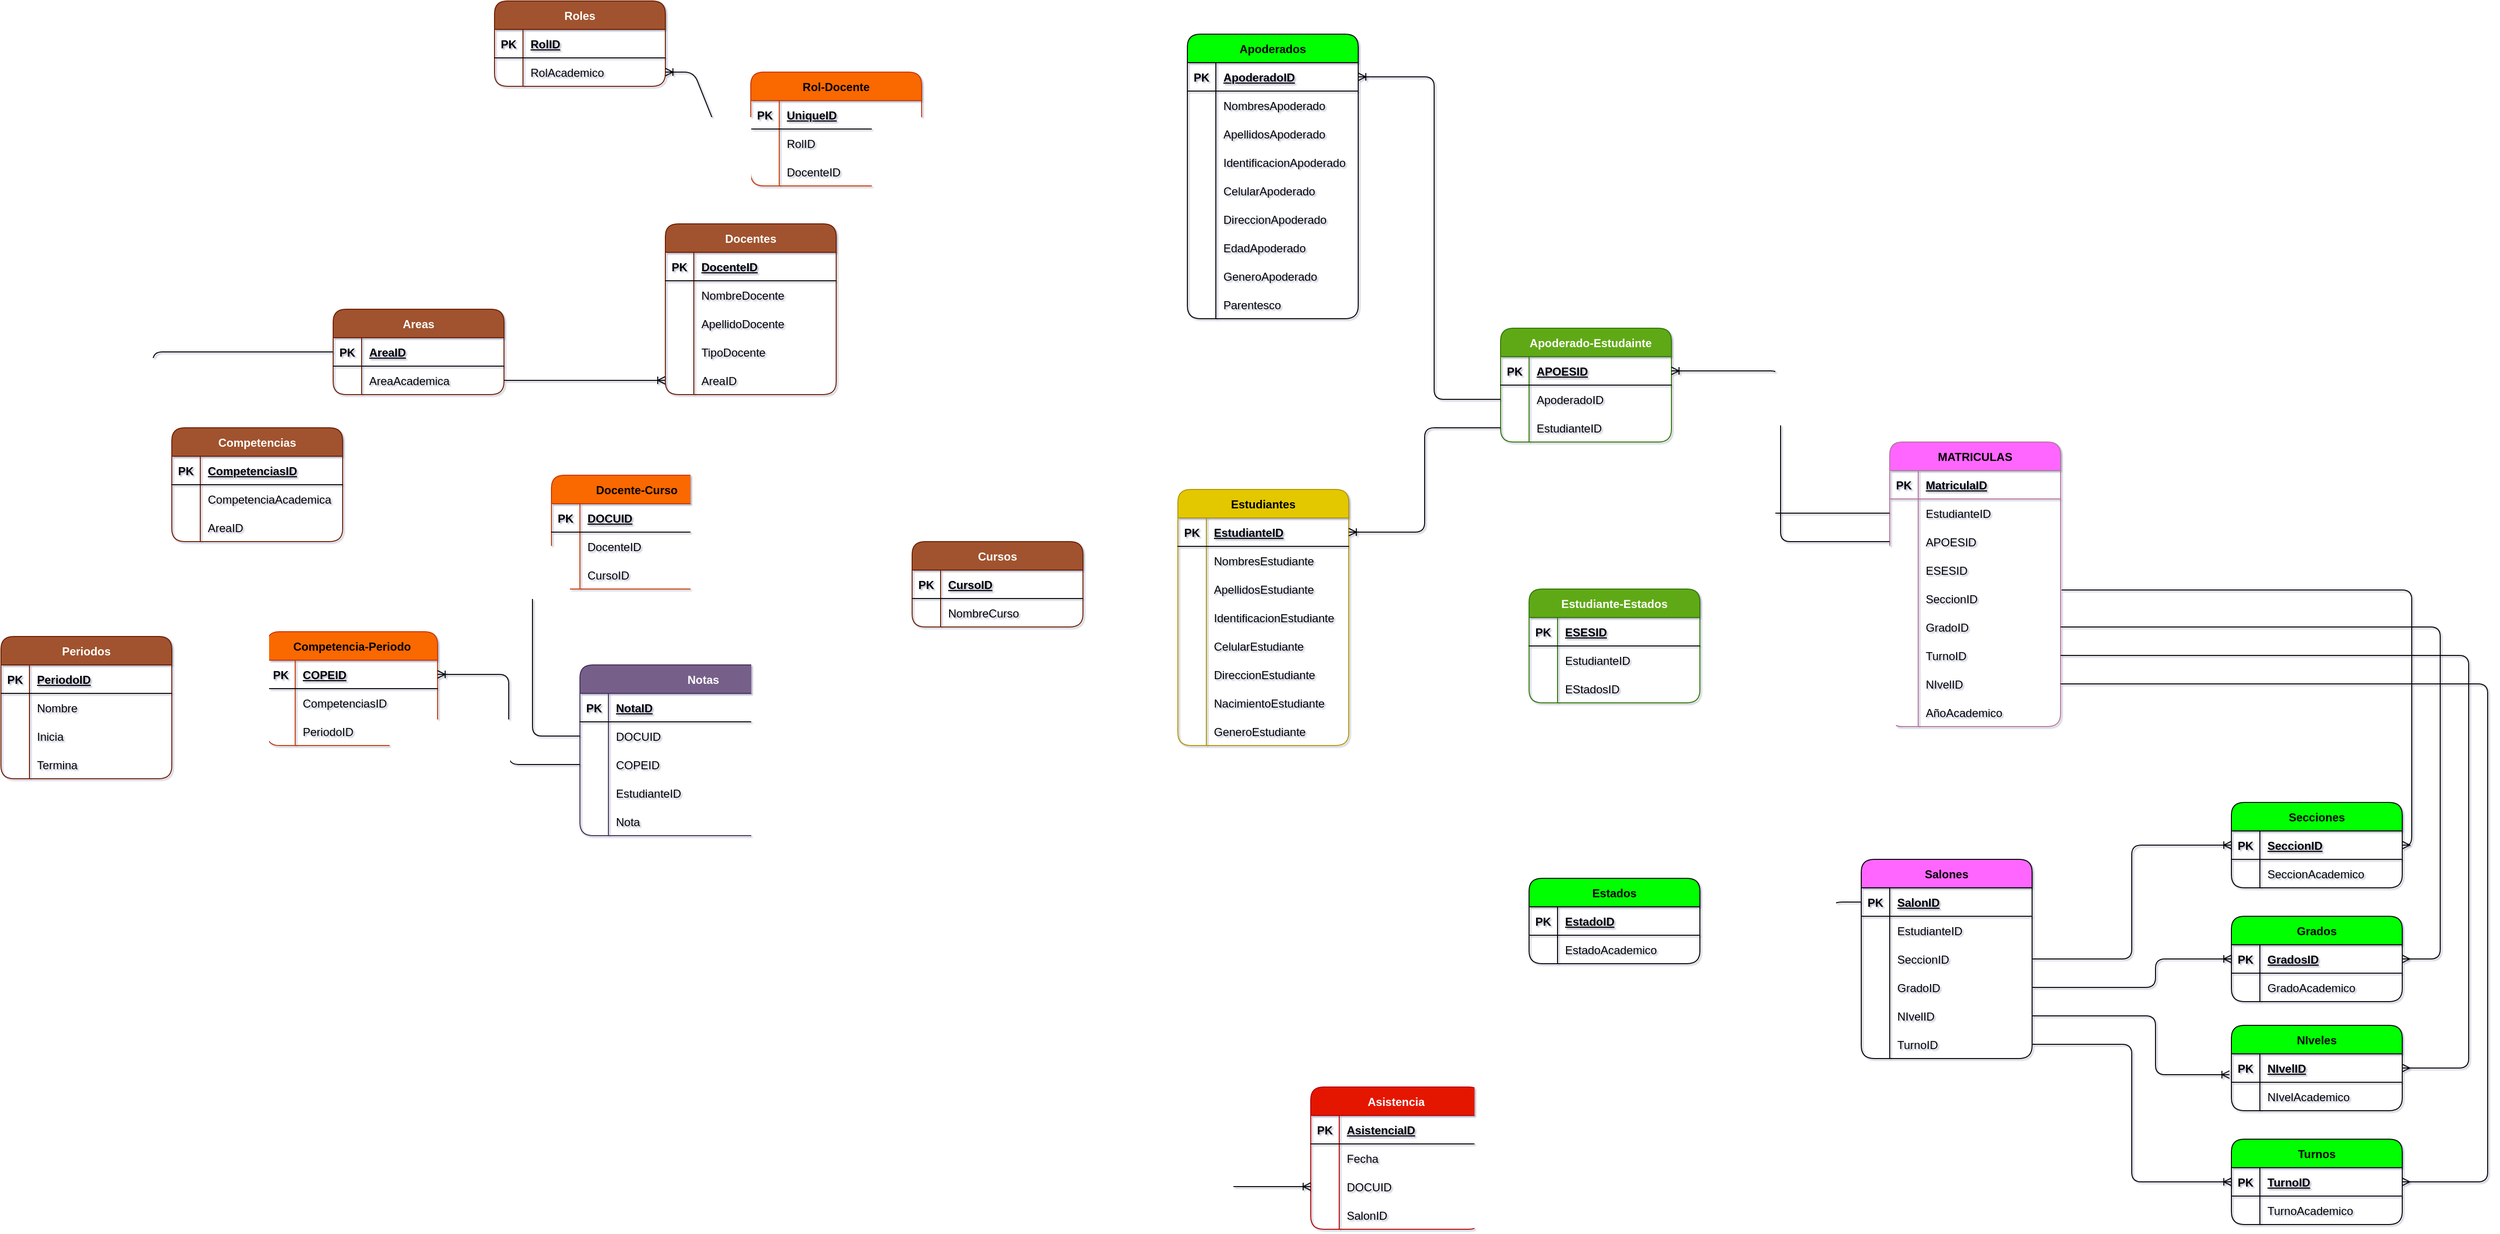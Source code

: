 <mxfile version="20.8.11" type="github">
  <diagram id="R2lEEEUBdFMjLlhIrx00" name="Page-1">
    <mxGraphModel dx="6444" dy="1471" grid="1" gridSize="10" guides="1" tooltips="1" connect="1" arrows="1" fold="1" page="1" pageScale="1" pageWidth="850" pageHeight="1100" background="#ffffff" math="0" shadow="1" extFonts="Permanent Marker^https://fonts.googleapis.com/css?family=Permanent+Marker">
      <root>
        <object label="" id="0">
          <mxCell />
        </object>
        <mxCell id="1" parent="0" />
        <mxCell id="qCCdZ0DxWFLl7L9BPP2T-1" value="Estudiantes" style="shape=table;startSize=30;container=1;collapsible=1;childLayout=tableLayout;fixedRows=1;rowLines=0;fontStyle=1;align=center;resizeLast=1;rounded=1;fillColor=#e3c800;fontColor=#000000;strokeColor=#B09500;" parent="1" vertex="1">
          <mxGeometry x="-1330" y="1020" width="180" height="270" as="geometry">
            <mxRectangle x="-680" y="855" width="70" height="30" as="alternateBounds" />
          </mxGeometry>
        </mxCell>
        <mxCell id="qCCdZ0DxWFLl7L9BPP2T-2" value="" style="shape=tableRow;horizontal=0;startSize=0;swimlaneHead=0;swimlaneBody=0;fillColor=none;collapsible=0;dropTarget=0;points=[[0,0.5],[1,0.5]];portConstraint=eastwest;top=0;left=0;right=0;bottom=1;rounded=1;" parent="qCCdZ0DxWFLl7L9BPP2T-1" vertex="1">
          <mxGeometry y="30" width="180" height="30" as="geometry" />
        </mxCell>
        <mxCell id="qCCdZ0DxWFLl7L9BPP2T-3" value="PK" style="shape=partialRectangle;connectable=0;fillColor=none;top=0;left=0;bottom=0;right=0;fontStyle=1;overflow=hidden;rounded=1;" parent="qCCdZ0DxWFLl7L9BPP2T-2" vertex="1">
          <mxGeometry width="30" height="30" as="geometry">
            <mxRectangle width="30" height="30" as="alternateBounds" />
          </mxGeometry>
        </mxCell>
        <mxCell id="qCCdZ0DxWFLl7L9BPP2T-4" value="EstudianteID" style="shape=partialRectangle;connectable=0;fillColor=none;top=0;left=0;bottom=0;right=0;align=left;spacingLeft=6;fontStyle=5;overflow=hidden;rounded=1;" parent="qCCdZ0DxWFLl7L9BPP2T-2" vertex="1">
          <mxGeometry x="30" width="150" height="30" as="geometry">
            <mxRectangle width="150" height="30" as="alternateBounds" />
          </mxGeometry>
        </mxCell>
        <mxCell id="qCCdZ0DxWFLl7L9BPP2T-5" value="" style="shape=tableRow;horizontal=0;startSize=0;swimlaneHead=0;swimlaneBody=0;fillColor=none;collapsible=0;dropTarget=0;points=[[0,0.5],[1,0.5]];portConstraint=eastwest;top=0;left=0;right=0;bottom=0;rounded=1;" parent="qCCdZ0DxWFLl7L9BPP2T-1" vertex="1">
          <mxGeometry y="60" width="180" height="30" as="geometry" />
        </mxCell>
        <mxCell id="qCCdZ0DxWFLl7L9BPP2T-6" value="" style="shape=partialRectangle;connectable=0;fillColor=none;top=0;left=0;bottom=0;right=0;editable=1;overflow=hidden;rounded=1;" parent="qCCdZ0DxWFLl7L9BPP2T-5" vertex="1">
          <mxGeometry width="30" height="30" as="geometry">
            <mxRectangle width="30" height="30" as="alternateBounds" />
          </mxGeometry>
        </mxCell>
        <mxCell id="qCCdZ0DxWFLl7L9BPP2T-7" value="NombresEstudiante" style="shape=partialRectangle;connectable=0;fillColor=none;top=0;left=0;bottom=0;right=0;align=left;spacingLeft=6;overflow=hidden;rounded=1;" parent="qCCdZ0DxWFLl7L9BPP2T-5" vertex="1">
          <mxGeometry x="30" width="150" height="30" as="geometry">
            <mxRectangle width="150" height="30" as="alternateBounds" />
          </mxGeometry>
        </mxCell>
        <mxCell id="qCCdZ0DxWFLl7L9BPP2T-8" value="" style="shape=tableRow;horizontal=0;startSize=0;swimlaneHead=0;swimlaneBody=0;fillColor=none;collapsible=0;dropTarget=0;points=[[0,0.5],[1,0.5]];portConstraint=eastwest;top=0;left=0;right=0;bottom=0;rounded=1;" parent="qCCdZ0DxWFLl7L9BPP2T-1" vertex="1">
          <mxGeometry y="90" width="180" height="30" as="geometry" />
        </mxCell>
        <mxCell id="qCCdZ0DxWFLl7L9BPP2T-9" value="" style="shape=partialRectangle;connectable=0;fillColor=none;top=0;left=0;bottom=0;right=0;editable=1;overflow=hidden;rounded=1;" parent="qCCdZ0DxWFLl7L9BPP2T-8" vertex="1">
          <mxGeometry width="30" height="30" as="geometry">
            <mxRectangle width="30" height="30" as="alternateBounds" />
          </mxGeometry>
        </mxCell>
        <mxCell id="qCCdZ0DxWFLl7L9BPP2T-10" value="ApellidosEstudiante" style="shape=partialRectangle;connectable=0;fillColor=none;top=0;left=0;bottom=0;right=0;align=left;spacingLeft=6;overflow=hidden;rounded=1;" parent="qCCdZ0DxWFLl7L9BPP2T-8" vertex="1">
          <mxGeometry x="30" width="150" height="30" as="geometry">
            <mxRectangle width="150" height="30" as="alternateBounds" />
          </mxGeometry>
        </mxCell>
        <mxCell id="qCCdZ0DxWFLl7L9BPP2T-11" value="" style="shape=tableRow;horizontal=0;startSize=0;swimlaneHead=0;swimlaneBody=0;fillColor=none;collapsible=0;dropTarget=0;points=[[0,0.5],[1,0.5]];portConstraint=eastwest;top=0;left=0;right=0;bottom=0;rounded=1;" parent="qCCdZ0DxWFLl7L9BPP2T-1" vertex="1">
          <mxGeometry y="120" width="180" height="30" as="geometry" />
        </mxCell>
        <mxCell id="qCCdZ0DxWFLl7L9BPP2T-12" value="" style="shape=partialRectangle;connectable=0;fillColor=none;top=0;left=0;bottom=0;right=0;editable=1;overflow=hidden;rounded=1;" parent="qCCdZ0DxWFLl7L9BPP2T-11" vertex="1">
          <mxGeometry width="30" height="30" as="geometry">
            <mxRectangle width="30" height="30" as="alternateBounds" />
          </mxGeometry>
        </mxCell>
        <mxCell id="qCCdZ0DxWFLl7L9BPP2T-13" value="IdentificacionEstudiante" style="shape=partialRectangle;connectable=0;fillColor=none;top=0;left=0;bottom=0;right=0;align=left;spacingLeft=6;overflow=hidden;rounded=1;" parent="qCCdZ0DxWFLl7L9BPP2T-11" vertex="1">
          <mxGeometry x="30" width="150" height="30" as="geometry">
            <mxRectangle width="150" height="30" as="alternateBounds" />
          </mxGeometry>
        </mxCell>
        <mxCell id="qCCdZ0DxWFLl7L9BPP2T-14" value="" style="shape=tableRow;horizontal=0;startSize=0;swimlaneHead=0;swimlaneBody=0;fillColor=none;collapsible=0;dropTarget=0;points=[[0,0.5],[1,0.5]];portConstraint=eastwest;top=0;left=0;right=0;bottom=0;rounded=1;" parent="qCCdZ0DxWFLl7L9BPP2T-1" vertex="1">
          <mxGeometry y="150" width="180" height="30" as="geometry" />
        </mxCell>
        <mxCell id="qCCdZ0DxWFLl7L9BPP2T-15" value="" style="shape=partialRectangle;connectable=0;fillColor=none;top=0;left=0;bottom=0;right=0;editable=1;overflow=hidden;rounded=1;" parent="qCCdZ0DxWFLl7L9BPP2T-14" vertex="1">
          <mxGeometry width="30" height="30" as="geometry">
            <mxRectangle width="30" height="30" as="alternateBounds" />
          </mxGeometry>
        </mxCell>
        <mxCell id="qCCdZ0DxWFLl7L9BPP2T-16" value="CelularEstudiante" style="shape=partialRectangle;connectable=0;fillColor=none;top=0;left=0;bottom=0;right=0;align=left;spacingLeft=6;overflow=hidden;rounded=1;" parent="qCCdZ0DxWFLl7L9BPP2T-14" vertex="1">
          <mxGeometry x="30" width="150" height="30" as="geometry">
            <mxRectangle width="150" height="30" as="alternateBounds" />
          </mxGeometry>
        </mxCell>
        <mxCell id="qCCdZ0DxWFLl7L9BPP2T-33" value="" style="shape=tableRow;horizontal=0;startSize=0;swimlaneHead=0;swimlaneBody=0;fillColor=none;collapsible=0;dropTarget=0;points=[[0,0.5],[1,0.5]];portConstraint=eastwest;top=0;left=0;right=0;bottom=0;rounded=1;" parent="qCCdZ0DxWFLl7L9BPP2T-1" vertex="1">
          <mxGeometry y="180" width="180" height="30" as="geometry" />
        </mxCell>
        <mxCell id="qCCdZ0DxWFLl7L9BPP2T-34" value="" style="shape=partialRectangle;connectable=0;fillColor=none;top=0;left=0;bottom=0;right=0;editable=1;overflow=hidden;rounded=1;" parent="qCCdZ0DxWFLl7L9BPP2T-33" vertex="1">
          <mxGeometry width="30" height="30" as="geometry">
            <mxRectangle width="30" height="30" as="alternateBounds" />
          </mxGeometry>
        </mxCell>
        <mxCell id="qCCdZ0DxWFLl7L9BPP2T-35" value="DireccionEstudiante" style="shape=partialRectangle;connectable=0;fillColor=none;top=0;left=0;bottom=0;right=0;align=left;spacingLeft=6;overflow=hidden;rounded=1;" parent="qCCdZ0DxWFLl7L9BPP2T-33" vertex="1">
          <mxGeometry x="30" width="150" height="30" as="geometry">
            <mxRectangle width="150" height="30" as="alternateBounds" />
          </mxGeometry>
        </mxCell>
        <mxCell id="qCCdZ0DxWFLl7L9BPP2T-55" value="" style="shape=tableRow;horizontal=0;startSize=0;swimlaneHead=0;swimlaneBody=0;fillColor=none;collapsible=0;dropTarget=0;points=[[0,0.5],[1,0.5]];portConstraint=eastwest;top=0;left=0;right=0;bottom=0;rounded=1;" parent="qCCdZ0DxWFLl7L9BPP2T-1" vertex="1">
          <mxGeometry y="210" width="180" height="30" as="geometry" />
        </mxCell>
        <mxCell id="qCCdZ0DxWFLl7L9BPP2T-56" value="" style="shape=partialRectangle;connectable=0;fillColor=none;top=0;left=0;bottom=0;right=0;editable=1;overflow=hidden;rounded=1;" parent="qCCdZ0DxWFLl7L9BPP2T-55" vertex="1">
          <mxGeometry width="30" height="30" as="geometry">
            <mxRectangle width="30" height="30" as="alternateBounds" />
          </mxGeometry>
        </mxCell>
        <mxCell id="qCCdZ0DxWFLl7L9BPP2T-57" value="NacimientoEstudiante" style="shape=partialRectangle;connectable=0;fillColor=none;top=0;left=0;bottom=0;right=0;align=left;spacingLeft=6;overflow=hidden;rounded=1;" parent="qCCdZ0DxWFLl7L9BPP2T-55" vertex="1">
          <mxGeometry x="30" width="150" height="30" as="geometry">
            <mxRectangle width="150" height="30" as="alternateBounds" />
          </mxGeometry>
        </mxCell>
        <mxCell id="qCCdZ0DxWFLl7L9BPP2T-58" value="" style="shape=tableRow;horizontal=0;startSize=0;swimlaneHead=0;swimlaneBody=0;fillColor=none;collapsible=0;dropTarget=0;points=[[0,0.5],[1,0.5]];portConstraint=eastwest;top=0;left=0;right=0;bottom=0;rounded=1;" parent="qCCdZ0DxWFLl7L9BPP2T-1" vertex="1">
          <mxGeometry y="240" width="180" height="30" as="geometry" />
        </mxCell>
        <mxCell id="qCCdZ0DxWFLl7L9BPP2T-59" value="" style="shape=partialRectangle;connectable=0;fillColor=none;top=0;left=0;bottom=0;right=0;editable=1;overflow=hidden;rounded=1;" parent="qCCdZ0DxWFLl7L9BPP2T-58" vertex="1">
          <mxGeometry width="30" height="30" as="geometry">
            <mxRectangle width="30" height="30" as="alternateBounds" />
          </mxGeometry>
        </mxCell>
        <mxCell id="qCCdZ0DxWFLl7L9BPP2T-60" value="GeneroEstudiante" style="shape=partialRectangle;connectable=0;fillColor=none;top=0;left=0;bottom=0;right=0;align=left;spacingLeft=6;overflow=hidden;rounded=1;" parent="qCCdZ0DxWFLl7L9BPP2T-58" vertex="1">
          <mxGeometry x="30" width="150" height="30" as="geometry">
            <mxRectangle width="150" height="30" as="alternateBounds" />
          </mxGeometry>
        </mxCell>
        <mxCell id="L6Cm4SkfkLYN_JUkbGIC-1" value="Apoderados" style="shape=table;startSize=30;container=1;collapsible=1;childLayout=tableLayout;fixedRows=1;rowLines=0;fontStyle=1;align=center;resizeLast=1;fillColor=#00FF00;rounded=1;" parent="1" vertex="1">
          <mxGeometry x="-1320" y="540" width="180" height="300" as="geometry">
            <mxRectangle x="-1610" y="500" width="70" height="30" as="alternateBounds" />
          </mxGeometry>
        </mxCell>
        <mxCell id="L6Cm4SkfkLYN_JUkbGIC-2" value="" style="shape=tableRow;horizontal=0;startSize=0;swimlaneHead=0;swimlaneBody=0;fillColor=none;collapsible=0;dropTarget=0;points=[[0,0.5],[1,0.5]];portConstraint=eastwest;top=0;left=0;right=0;bottom=1;rounded=1;" parent="L6Cm4SkfkLYN_JUkbGIC-1" vertex="1">
          <mxGeometry y="30" width="180" height="30" as="geometry" />
        </mxCell>
        <mxCell id="L6Cm4SkfkLYN_JUkbGIC-3" value="PK" style="shape=partialRectangle;connectable=0;fillColor=none;top=0;left=0;bottom=0;right=0;fontStyle=1;overflow=hidden;rounded=1;" parent="L6Cm4SkfkLYN_JUkbGIC-2" vertex="1">
          <mxGeometry width="30" height="30" as="geometry">
            <mxRectangle width="30" height="30" as="alternateBounds" />
          </mxGeometry>
        </mxCell>
        <mxCell id="L6Cm4SkfkLYN_JUkbGIC-4" value="ApoderadoID" style="shape=partialRectangle;connectable=0;fillColor=none;top=0;left=0;bottom=0;right=0;align=left;spacingLeft=6;fontStyle=5;overflow=hidden;rounded=1;" parent="L6Cm4SkfkLYN_JUkbGIC-2" vertex="1">
          <mxGeometry x="30" width="150" height="30" as="geometry">
            <mxRectangle width="150" height="30" as="alternateBounds" />
          </mxGeometry>
        </mxCell>
        <mxCell id="L6Cm4SkfkLYN_JUkbGIC-5" value="" style="shape=tableRow;horizontal=0;startSize=0;swimlaneHead=0;swimlaneBody=0;fillColor=none;collapsible=0;dropTarget=0;points=[[0,0.5],[1,0.5]];portConstraint=eastwest;top=0;left=0;right=0;bottom=0;rounded=1;" parent="L6Cm4SkfkLYN_JUkbGIC-1" vertex="1">
          <mxGeometry y="60" width="180" height="30" as="geometry" />
        </mxCell>
        <mxCell id="L6Cm4SkfkLYN_JUkbGIC-6" value="" style="shape=partialRectangle;connectable=0;fillColor=none;top=0;left=0;bottom=0;right=0;editable=1;overflow=hidden;rounded=1;" parent="L6Cm4SkfkLYN_JUkbGIC-5" vertex="1">
          <mxGeometry width="30" height="30" as="geometry">
            <mxRectangle width="30" height="30" as="alternateBounds" />
          </mxGeometry>
        </mxCell>
        <mxCell id="L6Cm4SkfkLYN_JUkbGIC-7" value="NombresApoderado" style="shape=partialRectangle;connectable=0;fillColor=none;top=0;left=0;bottom=0;right=0;align=left;spacingLeft=6;overflow=hidden;rounded=1;" parent="L6Cm4SkfkLYN_JUkbGIC-5" vertex="1">
          <mxGeometry x="30" width="150" height="30" as="geometry">
            <mxRectangle width="150" height="30" as="alternateBounds" />
          </mxGeometry>
        </mxCell>
        <mxCell id="L6Cm4SkfkLYN_JUkbGIC-8" value="" style="shape=tableRow;horizontal=0;startSize=0;swimlaneHead=0;swimlaneBody=0;fillColor=none;collapsible=0;dropTarget=0;points=[[0,0.5],[1,0.5]];portConstraint=eastwest;top=0;left=0;right=0;bottom=0;rounded=1;" parent="L6Cm4SkfkLYN_JUkbGIC-1" vertex="1">
          <mxGeometry y="90" width="180" height="30" as="geometry" />
        </mxCell>
        <mxCell id="L6Cm4SkfkLYN_JUkbGIC-9" value="" style="shape=partialRectangle;connectable=0;fillColor=none;top=0;left=0;bottom=0;right=0;editable=1;overflow=hidden;rounded=1;" parent="L6Cm4SkfkLYN_JUkbGIC-8" vertex="1">
          <mxGeometry width="30" height="30" as="geometry">
            <mxRectangle width="30" height="30" as="alternateBounds" />
          </mxGeometry>
        </mxCell>
        <mxCell id="L6Cm4SkfkLYN_JUkbGIC-10" value="ApellidosApoderado" style="shape=partialRectangle;connectable=0;fillColor=none;top=0;left=0;bottom=0;right=0;align=left;spacingLeft=6;overflow=hidden;rounded=1;" parent="L6Cm4SkfkLYN_JUkbGIC-8" vertex="1">
          <mxGeometry x="30" width="150" height="30" as="geometry">
            <mxRectangle width="150" height="30" as="alternateBounds" />
          </mxGeometry>
        </mxCell>
        <mxCell id="L6Cm4SkfkLYN_JUkbGIC-11" value="" style="shape=tableRow;horizontal=0;startSize=0;swimlaneHead=0;swimlaneBody=0;fillColor=none;collapsible=0;dropTarget=0;points=[[0,0.5],[1,0.5]];portConstraint=eastwest;top=0;left=0;right=0;bottom=0;rounded=1;" parent="L6Cm4SkfkLYN_JUkbGIC-1" vertex="1">
          <mxGeometry y="120" width="180" height="30" as="geometry" />
        </mxCell>
        <mxCell id="L6Cm4SkfkLYN_JUkbGIC-12" value="" style="shape=partialRectangle;connectable=0;fillColor=none;top=0;left=0;bottom=0;right=0;editable=1;overflow=hidden;rounded=1;" parent="L6Cm4SkfkLYN_JUkbGIC-11" vertex="1">
          <mxGeometry width="30" height="30" as="geometry">
            <mxRectangle width="30" height="30" as="alternateBounds" />
          </mxGeometry>
        </mxCell>
        <mxCell id="L6Cm4SkfkLYN_JUkbGIC-13" value="IdentificacionApoderado" style="shape=partialRectangle;connectable=0;fillColor=none;top=0;left=0;bottom=0;right=0;align=left;spacingLeft=6;overflow=hidden;rounded=1;" parent="L6Cm4SkfkLYN_JUkbGIC-11" vertex="1">
          <mxGeometry x="30" width="150" height="30" as="geometry">
            <mxRectangle width="150" height="30" as="alternateBounds" />
          </mxGeometry>
        </mxCell>
        <mxCell id="L6Cm4SkfkLYN_JUkbGIC-14" value="" style="shape=tableRow;horizontal=0;startSize=0;swimlaneHead=0;swimlaneBody=0;fillColor=none;collapsible=0;dropTarget=0;points=[[0,0.5],[1,0.5]];portConstraint=eastwest;top=0;left=0;right=0;bottom=0;rounded=1;" parent="L6Cm4SkfkLYN_JUkbGIC-1" vertex="1">
          <mxGeometry y="150" width="180" height="30" as="geometry" />
        </mxCell>
        <mxCell id="L6Cm4SkfkLYN_JUkbGIC-15" value="" style="shape=partialRectangle;connectable=0;fillColor=none;top=0;left=0;bottom=0;right=0;editable=1;overflow=hidden;rounded=1;" parent="L6Cm4SkfkLYN_JUkbGIC-14" vertex="1">
          <mxGeometry width="30" height="30" as="geometry">
            <mxRectangle width="30" height="30" as="alternateBounds" />
          </mxGeometry>
        </mxCell>
        <mxCell id="L6Cm4SkfkLYN_JUkbGIC-16" value="CelularApoderado" style="shape=partialRectangle;connectable=0;fillColor=none;top=0;left=0;bottom=0;right=0;align=left;spacingLeft=6;overflow=hidden;rounded=1;" parent="L6Cm4SkfkLYN_JUkbGIC-14" vertex="1">
          <mxGeometry x="30" width="150" height="30" as="geometry">
            <mxRectangle width="150" height="30" as="alternateBounds" />
          </mxGeometry>
        </mxCell>
        <mxCell id="L6Cm4SkfkLYN_JUkbGIC-17" value="" style="shape=tableRow;horizontal=0;startSize=0;swimlaneHead=0;swimlaneBody=0;fillColor=none;collapsible=0;dropTarget=0;points=[[0,0.5],[1,0.5]];portConstraint=eastwest;top=0;left=0;right=0;bottom=0;rounded=1;" parent="L6Cm4SkfkLYN_JUkbGIC-1" vertex="1">
          <mxGeometry y="180" width="180" height="30" as="geometry" />
        </mxCell>
        <mxCell id="L6Cm4SkfkLYN_JUkbGIC-18" value="" style="shape=partialRectangle;connectable=0;fillColor=none;top=0;left=0;bottom=0;right=0;editable=1;overflow=hidden;rounded=1;" parent="L6Cm4SkfkLYN_JUkbGIC-17" vertex="1">
          <mxGeometry width="30" height="30" as="geometry">
            <mxRectangle width="30" height="30" as="alternateBounds" />
          </mxGeometry>
        </mxCell>
        <mxCell id="L6Cm4SkfkLYN_JUkbGIC-19" value="DireccionApoderado" style="shape=partialRectangle;connectable=0;fillColor=none;top=0;left=0;bottom=0;right=0;align=left;spacingLeft=6;overflow=hidden;rounded=1;" parent="L6Cm4SkfkLYN_JUkbGIC-17" vertex="1">
          <mxGeometry x="30" width="150" height="30" as="geometry">
            <mxRectangle width="150" height="30" as="alternateBounds" />
          </mxGeometry>
        </mxCell>
        <mxCell id="L6Cm4SkfkLYN_JUkbGIC-20" value="" style="shape=tableRow;horizontal=0;startSize=0;swimlaneHead=0;swimlaneBody=0;fillColor=none;collapsible=0;dropTarget=0;points=[[0,0.5],[1,0.5]];portConstraint=eastwest;top=0;left=0;right=0;bottom=0;rounded=1;" parent="L6Cm4SkfkLYN_JUkbGIC-1" vertex="1">
          <mxGeometry y="210" width="180" height="30" as="geometry" />
        </mxCell>
        <mxCell id="L6Cm4SkfkLYN_JUkbGIC-21" value="" style="shape=partialRectangle;connectable=0;fillColor=none;top=0;left=0;bottom=0;right=0;editable=1;overflow=hidden;rounded=1;" parent="L6Cm4SkfkLYN_JUkbGIC-20" vertex="1">
          <mxGeometry width="30" height="30" as="geometry">
            <mxRectangle width="30" height="30" as="alternateBounds" />
          </mxGeometry>
        </mxCell>
        <mxCell id="L6Cm4SkfkLYN_JUkbGIC-22" value="EdadApoderado" style="shape=partialRectangle;connectable=0;fillColor=none;top=0;left=0;bottom=0;right=0;align=left;spacingLeft=6;overflow=hidden;rounded=1;" parent="L6Cm4SkfkLYN_JUkbGIC-20" vertex="1">
          <mxGeometry x="30" width="150" height="30" as="geometry">
            <mxRectangle width="150" height="30" as="alternateBounds" />
          </mxGeometry>
        </mxCell>
        <mxCell id="L6Cm4SkfkLYN_JUkbGIC-23" value="" style="shape=tableRow;horizontal=0;startSize=0;swimlaneHead=0;swimlaneBody=0;fillColor=none;collapsible=0;dropTarget=0;points=[[0,0.5],[1,0.5]];portConstraint=eastwest;top=0;left=0;right=0;bottom=0;rounded=1;" parent="L6Cm4SkfkLYN_JUkbGIC-1" vertex="1">
          <mxGeometry y="240" width="180" height="30" as="geometry" />
        </mxCell>
        <mxCell id="L6Cm4SkfkLYN_JUkbGIC-24" value="" style="shape=partialRectangle;connectable=0;fillColor=none;top=0;left=0;bottom=0;right=0;editable=1;overflow=hidden;rounded=1;" parent="L6Cm4SkfkLYN_JUkbGIC-23" vertex="1">
          <mxGeometry width="30" height="30" as="geometry">
            <mxRectangle width="30" height="30" as="alternateBounds" />
          </mxGeometry>
        </mxCell>
        <mxCell id="L6Cm4SkfkLYN_JUkbGIC-25" value="GeneroApoderado" style="shape=partialRectangle;connectable=0;fillColor=none;top=0;left=0;bottom=0;right=0;align=left;spacingLeft=6;overflow=hidden;rounded=1;" parent="L6Cm4SkfkLYN_JUkbGIC-23" vertex="1">
          <mxGeometry x="30" width="150" height="30" as="geometry">
            <mxRectangle width="150" height="30" as="alternateBounds" />
          </mxGeometry>
        </mxCell>
        <mxCell id="L6Cm4SkfkLYN_JUkbGIC-26" value="" style="shape=tableRow;horizontal=0;startSize=0;swimlaneHead=0;swimlaneBody=0;fillColor=none;collapsible=0;dropTarget=0;points=[[0,0.5],[1,0.5]];portConstraint=eastwest;top=0;left=0;right=0;bottom=0;rounded=1;" parent="L6Cm4SkfkLYN_JUkbGIC-1" vertex="1">
          <mxGeometry y="270" width="180" height="30" as="geometry" />
        </mxCell>
        <mxCell id="L6Cm4SkfkLYN_JUkbGIC-27" value="" style="shape=partialRectangle;connectable=0;fillColor=none;top=0;left=0;bottom=0;right=0;editable=1;overflow=hidden;rounded=1;" parent="L6Cm4SkfkLYN_JUkbGIC-26" vertex="1">
          <mxGeometry width="30" height="30" as="geometry">
            <mxRectangle width="30" height="30" as="alternateBounds" />
          </mxGeometry>
        </mxCell>
        <mxCell id="L6Cm4SkfkLYN_JUkbGIC-28" value="Parentesco" style="shape=partialRectangle;connectable=0;fillColor=none;top=0;left=0;bottom=0;right=0;align=left;spacingLeft=6;overflow=hidden;rounded=1;" parent="L6Cm4SkfkLYN_JUkbGIC-26" vertex="1">
          <mxGeometry x="30" width="150" height="30" as="geometry">
            <mxRectangle width="150" height="30" as="alternateBounds" />
          </mxGeometry>
        </mxCell>
        <mxCell id="L6Cm4SkfkLYN_JUkbGIC-29" value="Cursos" style="shape=table;startSize=30;container=1;collapsible=1;childLayout=tableLayout;fixedRows=1;rowLines=0;fontStyle=1;align=center;resizeLast=1;rounded=1;fillColor=#a0522d;fontColor=#ffffff;strokeColor=#6D1F00;" parent="1" vertex="1">
          <mxGeometry x="-1610" y="1075" width="180" height="90" as="geometry">
            <mxRectangle x="-680" y="855" width="70" height="30" as="alternateBounds" />
          </mxGeometry>
        </mxCell>
        <mxCell id="L6Cm4SkfkLYN_JUkbGIC-30" value="" style="shape=tableRow;horizontal=0;startSize=0;swimlaneHead=0;swimlaneBody=0;fillColor=none;collapsible=0;dropTarget=0;points=[[0,0.5],[1,0.5]];portConstraint=eastwest;top=0;left=0;right=0;bottom=1;rounded=1;" parent="L6Cm4SkfkLYN_JUkbGIC-29" vertex="1">
          <mxGeometry y="30" width="180" height="30" as="geometry" />
        </mxCell>
        <mxCell id="L6Cm4SkfkLYN_JUkbGIC-31" value="PK" style="shape=partialRectangle;connectable=0;fillColor=none;top=0;left=0;bottom=0;right=0;fontStyle=1;overflow=hidden;rounded=1;" parent="L6Cm4SkfkLYN_JUkbGIC-30" vertex="1">
          <mxGeometry width="30" height="30" as="geometry">
            <mxRectangle width="30" height="30" as="alternateBounds" />
          </mxGeometry>
        </mxCell>
        <mxCell id="L6Cm4SkfkLYN_JUkbGIC-32" value="CursoID" style="shape=partialRectangle;connectable=0;fillColor=none;top=0;left=0;bottom=0;right=0;align=left;spacingLeft=6;fontStyle=5;overflow=hidden;rounded=1;" parent="L6Cm4SkfkLYN_JUkbGIC-30" vertex="1">
          <mxGeometry x="30" width="150" height="30" as="geometry">
            <mxRectangle width="150" height="30" as="alternateBounds" />
          </mxGeometry>
        </mxCell>
        <mxCell id="L6Cm4SkfkLYN_JUkbGIC-33" value="" style="shape=tableRow;horizontal=0;startSize=0;swimlaneHead=0;swimlaneBody=0;fillColor=none;collapsible=0;dropTarget=0;points=[[0,0.5],[1,0.5]];portConstraint=eastwest;top=0;left=0;right=0;bottom=0;rounded=1;" parent="L6Cm4SkfkLYN_JUkbGIC-29" vertex="1">
          <mxGeometry y="60" width="180" height="30" as="geometry" />
        </mxCell>
        <mxCell id="L6Cm4SkfkLYN_JUkbGIC-34" value="" style="shape=partialRectangle;connectable=0;fillColor=none;top=0;left=0;bottom=0;right=0;editable=1;overflow=hidden;rounded=1;" parent="L6Cm4SkfkLYN_JUkbGIC-33" vertex="1">
          <mxGeometry width="30" height="30" as="geometry">
            <mxRectangle width="30" height="30" as="alternateBounds" />
          </mxGeometry>
        </mxCell>
        <mxCell id="L6Cm4SkfkLYN_JUkbGIC-35" value="NombreCurso" style="shape=partialRectangle;connectable=0;fillColor=none;top=0;left=0;bottom=0;right=0;align=left;spacingLeft=6;overflow=hidden;rounded=1;" parent="L6Cm4SkfkLYN_JUkbGIC-33" vertex="1">
          <mxGeometry x="30" width="150" height="30" as="geometry">
            <mxRectangle width="150" height="30" as="alternateBounds" />
          </mxGeometry>
        </mxCell>
        <mxCell id="L6Cm4SkfkLYN_JUkbGIC-57" value="Docentes" style="shape=table;startSize=30;container=1;collapsible=1;childLayout=tableLayout;fixedRows=1;rowLines=0;fontStyle=1;align=center;resizeLast=1;rounded=1;fillColor=#a0522d;fontColor=#ffffff;strokeColor=#6D1F00;" parent="1" vertex="1">
          <mxGeometry x="-1870" y="740" width="180" height="180" as="geometry">
            <mxRectangle x="-680" y="855" width="70" height="30" as="alternateBounds" />
          </mxGeometry>
        </mxCell>
        <mxCell id="L6Cm4SkfkLYN_JUkbGIC-58" value="" style="shape=tableRow;horizontal=0;startSize=0;swimlaneHead=0;swimlaneBody=0;fillColor=none;collapsible=0;dropTarget=0;points=[[0,0.5],[1,0.5]];portConstraint=eastwest;top=0;left=0;right=0;bottom=1;rounded=1;" parent="L6Cm4SkfkLYN_JUkbGIC-57" vertex="1">
          <mxGeometry y="30" width="180" height="30" as="geometry" />
        </mxCell>
        <mxCell id="L6Cm4SkfkLYN_JUkbGIC-59" value="PK" style="shape=partialRectangle;connectable=0;fillColor=none;top=0;left=0;bottom=0;right=0;fontStyle=1;overflow=hidden;rounded=1;" parent="L6Cm4SkfkLYN_JUkbGIC-58" vertex="1">
          <mxGeometry width="30" height="30" as="geometry">
            <mxRectangle width="30" height="30" as="alternateBounds" />
          </mxGeometry>
        </mxCell>
        <mxCell id="L6Cm4SkfkLYN_JUkbGIC-60" value="DocenteID" style="shape=partialRectangle;connectable=0;fillColor=none;top=0;left=0;bottom=0;right=0;align=left;spacingLeft=6;fontStyle=5;overflow=hidden;rounded=1;" parent="L6Cm4SkfkLYN_JUkbGIC-58" vertex="1">
          <mxGeometry x="30" width="150" height="30" as="geometry">
            <mxRectangle width="150" height="30" as="alternateBounds" />
          </mxGeometry>
        </mxCell>
        <mxCell id="L6Cm4SkfkLYN_JUkbGIC-73" value="" style="shape=tableRow;horizontal=0;startSize=0;swimlaneHead=0;swimlaneBody=0;fillColor=none;collapsible=0;dropTarget=0;points=[[0,0.5],[1,0.5]];portConstraint=eastwest;top=0;left=0;right=0;bottom=0;rounded=1;" parent="L6Cm4SkfkLYN_JUkbGIC-57" vertex="1">
          <mxGeometry y="60" width="180" height="30" as="geometry" />
        </mxCell>
        <mxCell id="L6Cm4SkfkLYN_JUkbGIC-74" value="" style="shape=partialRectangle;connectable=0;fillColor=none;top=0;left=0;bottom=0;right=0;editable=1;overflow=hidden;rounded=1;" parent="L6Cm4SkfkLYN_JUkbGIC-73" vertex="1">
          <mxGeometry width="30" height="30" as="geometry">
            <mxRectangle width="30" height="30" as="alternateBounds" />
          </mxGeometry>
        </mxCell>
        <mxCell id="L6Cm4SkfkLYN_JUkbGIC-75" value="NombreDocente" style="shape=partialRectangle;connectable=0;fillColor=none;top=0;left=0;bottom=0;right=0;align=left;spacingLeft=6;overflow=hidden;rounded=1;" parent="L6Cm4SkfkLYN_JUkbGIC-73" vertex="1">
          <mxGeometry x="30" width="150" height="30" as="geometry">
            <mxRectangle width="150" height="30" as="alternateBounds" />
          </mxGeometry>
        </mxCell>
        <mxCell id="L6Cm4SkfkLYN_JUkbGIC-61" value="" style="shape=tableRow;horizontal=0;startSize=0;swimlaneHead=0;swimlaneBody=0;fillColor=none;collapsible=0;dropTarget=0;points=[[0,0.5],[1,0.5]];portConstraint=eastwest;top=0;left=0;right=0;bottom=0;rounded=1;" parent="L6Cm4SkfkLYN_JUkbGIC-57" vertex="1">
          <mxGeometry y="90" width="180" height="30" as="geometry" />
        </mxCell>
        <mxCell id="L6Cm4SkfkLYN_JUkbGIC-62" value="" style="shape=partialRectangle;connectable=0;fillColor=none;top=0;left=0;bottom=0;right=0;editable=1;overflow=hidden;rounded=1;" parent="L6Cm4SkfkLYN_JUkbGIC-61" vertex="1">
          <mxGeometry width="30" height="30" as="geometry">
            <mxRectangle width="30" height="30" as="alternateBounds" />
          </mxGeometry>
        </mxCell>
        <mxCell id="L6Cm4SkfkLYN_JUkbGIC-63" value="ApellidoDocente" style="shape=partialRectangle;connectable=0;fillColor=none;top=0;left=0;bottom=0;right=0;align=left;spacingLeft=6;overflow=hidden;rounded=1;" parent="L6Cm4SkfkLYN_JUkbGIC-61" vertex="1">
          <mxGeometry x="30" width="150" height="30" as="geometry">
            <mxRectangle width="150" height="30" as="alternateBounds" />
          </mxGeometry>
        </mxCell>
        <mxCell id="L6Cm4SkfkLYN_JUkbGIC-67" value="" style="shape=tableRow;horizontal=0;startSize=0;swimlaneHead=0;swimlaneBody=0;fillColor=none;collapsible=0;dropTarget=0;points=[[0,0.5],[1,0.5]];portConstraint=eastwest;top=0;left=0;right=0;bottom=0;rounded=1;" parent="L6Cm4SkfkLYN_JUkbGIC-57" vertex="1">
          <mxGeometry y="120" width="180" height="30" as="geometry" />
        </mxCell>
        <mxCell id="L6Cm4SkfkLYN_JUkbGIC-68" value="" style="shape=partialRectangle;connectable=0;fillColor=none;top=0;left=0;bottom=0;right=0;editable=1;overflow=hidden;rounded=1;" parent="L6Cm4SkfkLYN_JUkbGIC-67" vertex="1">
          <mxGeometry width="30" height="30" as="geometry">
            <mxRectangle width="30" height="30" as="alternateBounds" />
          </mxGeometry>
        </mxCell>
        <mxCell id="L6Cm4SkfkLYN_JUkbGIC-69" value="TipoDocente" style="shape=partialRectangle;connectable=0;fillColor=none;top=0;left=0;bottom=0;right=0;align=left;spacingLeft=6;overflow=hidden;rounded=1;" parent="L6Cm4SkfkLYN_JUkbGIC-67" vertex="1">
          <mxGeometry x="30" width="150" height="30" as="geometry">
            <mxRectangle width="150" height="30" as="alternateBounds" />
          </mxGeometry>
        </mxCell>
        <mxCell id="L6Cm4SkfkLYN_JUkbGIC-76" value="" style="shape=tableRow;horizontal=0;startSize=0;swimlaneHead=0;swimlaneBody=0;fillColor=none;collapsible=0;dropTarget=0;points=[[0,0.5],[1,0.5]];portConstraint=eastwest;top=0;left=0;right=0;bottom=0;rounded=1;" parent="L6Cm4SkfkLYN_JUkbGIC-57" vertex="1">
          <mxGeometry y="150" width="180" height="30" as="geometry" />
        </mxCell>
        <mxCell id="L6Cm4SkfkLYN_JUkbGIC-77" value="" style="shape=partialRectangle;connectable=0;fillColor=none;top=0;left=0;bottom=0;right=0;editable=1;overflow=hidden;rounded=1;" parent="L6Cm4SkfkLYN_JUkbGIC-76" vertex="1">
          <mxGeometry width="30" height="30" as="geometry">
            <mxRectangle width="30" height="30" as="alternateBounds" />
          </mxGeometry>
        </mxCell>
        <mxCell id="L6Cm4SkfkLYN_JUkbGIC-78" value="AreaID" style="shape=partialRectangle;connectable=0;fillColor=none;top=0;left=0;bottom=0;right=0;align=left;spacingLeft=6;overflow=hidden;rounded=1;" parent="L6Cm4SkfkLYN_JUkbGIC-76" vertex="1">
          <mxGeometry x="30" width="150" height="30" as="geometry">
            <mxRectangle width="150" height="30" as="alternateBounds" />
          </mxGeometry>
        </mxCell>
        <mxCell id="nO40Am6TN8xbtxkjw8f_-1" value="Grados" style="shape=table;startSize=30;container=1;collapsible=1;childLayout=tableLayout;fixedRows=1;rowLines=0;fontStyle=1;align=center;resizeLast=1;fillColor=#00FF00;rounded=1;" parent="1" vertex="1">
          <mxGeometry x="-220" y="1470" width="180" height="90" as="geometry" />
        </mxCell>
        <mxCell id="nO40Am6TN8xbtxkjw8f_-2" value="" style="shape=tableRow;horizontal=0;startSize=0;swimlaneHead=0;swimlaneBody=0;fillColor=none;collapsible=0;dropTarget=0;points=[[0,0.5],[1,0.5]];portConstraint=eastwest;top=0;left=0;right=0;bottom=1;rounded=1;" parent="nO40Am6TN8xbtxkjw8f_-1" vertex="1">
          <mxGeometry y="30" width="180" height="30" as="geometry" />
        </mxCell>
        <mxCell id="nO40Am6TN8xbtxkjw8f_-3" value="PK" style="shape=partialRectangle;connectable=0;fillColor=none;top=0;left=0;bottom=0;right=0;fontStyle=1;overflow=hidden;rounded=1;" parent="nO40Am6TN8xbtxkjw8f_-2" vertex="1">
          <mxGeometry width="30" height="30" as="geometry">
            <mxRectangle width="30" height="30" as="alternateBounds" />
          </mxGeometry>
        </mxCell>
        <mxCell id="nO40Am6TN8xbtxkjw8f_-4" value="GradosID" style="shape=partialRectangle;connectable=0;fillColor=none;top=0;left=0;bottom=0;right=0;align=left;spacingLeft=6;fontStyle=5;overflow=hidden;rounded=1;" parent="nO40Am6TN8xbtxkjw8f_-2" vertex="1">
          <mxGeometry x="30" width="150" height="30" as="geometry">
            <mxRectangle width="150" height="30" as="alternateBounds" />
          </mxGeometry>
        </mxCell>
        <mxCell id="nO40Am6TN8xbtxkjw8f_-5" value="" style="shape=tableRow;horizontal=0;startSize=0;swimlaneHead=0;swimlaneBody=0;fillColor=none;collapsible=0;dropTarget=0;points=[[0,0.5],[1,0.5]];portConstraint=eastwest;top=0;left=0;right=0;bottom=0;rounded=1;" parent="nO40Am6TN8xbtxkjw8f_-1" vertex="1">
          <mxGeometry y="60" width="180" height="30" as="geometry" />
        </mxCell>
        <mxCell id="nO40Am6TN8xbtxkjw8f_-6" value="" style="shape=partialRectangle;connectable=0;fillColor=none;top=0;left=0;bottom=0;right=0;editable=1;overflow=hidden;rounded=1;" parent="nO40Am6TN8xbtxkjw8f_-5" vertex="1">
          <mxGeometry width="30" height="30" as="geometry">
            <mxRectangle width="30" height="30" as="alternateBounds" />
          </mxGeometry>
        </mxCell>
        <mxCell id="nO40Am6TN8xbtxkjw8f_-7" value="GradoAcademico" style="shape=partialRectangle;connectable=0;fillColor=none;top=0;left=0;bottom=0;right=0;align=left;spacingLeft=6;overflow=hidden;rounded=1;" parent="nO40Am6TN8xbtxkjw8f_-5" vertex="1">
          <mxGeometry x="30" width="150" height="30" as="geometry">
            <mxRectangle width="150" height="30" as="alternateBounds" />
          </mxGeometry>
        </mxCell>
        <mxCell id="nO40Am6TN8xbtxkjw8f_-14" value="NIveles" style="shape=table;startSize=30;container=1;collapsible=1;childLayout=tableLayout;fixedRows=1;rowLines=0;fontStyle=1;align=center;resizeLast=1;fillColor=#00FF00;rounded=1;" parent="1" vertex="1">
          <mxGeometry x="-220" y="1585" width="180" height="90" as="geometry" />
        </mxCell>
        <mxCell id="nO40Am6TN8xbtxkjw8f_-15" value="" style="shape=tableRow;horizontal=0;startSize=0;swimlaneHead=0;swimlaneBody=0;fillColor=none;collapsible=0;dropTarget=0;points=[[0,0.5],[1,0.5]];portConstraint=eastwest;top=0;left=0;right=0;bottom=1;rounded=1;" parent="nO40Am6TN8xbtxkjw8f_-14" vertex="1">
          <mxGeometry y="30" width="180" height="30" as="geometry" />
        </mxCell>
        <mxCell id="nO40Am6TN8xbtxkjw8f_-16" value="PK" style="shape=partialRectangle;connectable=0;fillColor=none;top=0;left=0;bottom=0;right=0;fontStyle=1;overflow=hidden;rounded=1;" parent="nO40Am6TN8xbtxkjw8f_-15" vertex="1">
          <mxGeometry width="30" height="30" as="geometry">
            <mxRectangle width="30" height="30" as="alternateBounds" />
          </mxGeometry>
        </mxCell>
        <mxCell id="nO40Am6TN8xbtxkjw8f_-17" value="NIvelID" style="shape=partialRectangle;connectable=0;fillColor=none;top=0;left=0;bottom=0;right=0;align=left;spacingLeft=6;fontStyle=5;overflow=hidden;rounded=1;" parent="nO40Am6TN8xbtxkjw8f_-15" vertex="1">
          <mxGeometry x="30" width="150" height="30" as="geometry">
            <mxRectangle width="150" height="30" as="alternateBounds" />
          </mxGeometry>
        </mxCell>
        <mxCell id="nO40Am6TN8xbtxkjw8f_-18" value="" style="shape=tableRow;horizontal=0;startSize=0;swimlaneHead=0;swimlaneBody=0;fillColor=none;collapsible=0;dropTarget=0;points=[[0,0.5],[1,0.5]];portConstraint=eastwest;top=0;left=0;right=0;bottom=0;rounded=1;" parent="nO40Am6TN8xbtxkjw8f_-14" vertex="1">
          <mxGeometry y="60" width="180" height="30" as="geometry" />
        </mxCell>
        <mxCell id="nO40Am6TN8xbtxkjw8f_-19" value="" style="shape=partialRectangle;connectable=0;fillColor=none;top=0;left=0;bottom=0;right=0;editable=1;overflow=hidden;rounded=1;" parent="nO40Am6TN8xbtxkjw8f_-18" vertex="1">
          <mxGeometry width="30" height="30" as="geometry">
            <mxRectangle width="30" height="30" as="alternateBounds" />
          </mxGeometry>
        </mxCell>
        <mxCell id="nO40Am6TN8xbtxkjw8f_-20" value="NIvelAcademico" style="shape=partialRectangle;connectable=0;fillColor=none;top=0;left=0;bottom=0;right=0;align=left;spacingLeft=6;overflow=hidden;rounded=1;" parent="nO40Am6TN8xbtxkjw8f_-18" vertex="1">
          <mxGeometry x="30" width="150" height="30" as="geometry">
            <mxRectangle width="150" height="30" as="alternateBounds" />
          </mxGeometry>
        </mxCell>
        <mxCell id="nO40Am6TN8xbtxkjw8f_-21" value="Turnos" style="shape=table;startSize=30;container=1;collapsible=1;childLayout=tableLayout;fixedRows=1;rowLines=0;fontStyle=1;align=center;resizeLast=1;fillColor=#00FF00;rounded=1;" parent="1" vertex="1">
          <mxGeometry x="-220" y="1705" width="180" height="90" as="geometry" />
        </mxCell>
        <mxCell id="nO40Am6TN8xbtxkjw8f_-22" value="" style="shape=tableRow;horizontal=0;startSize=0;swimlaneHead=0;swimlaneBody=0;fillColor=none;collapsible=0;dropTarget=0;points=[[0,0.5],[1,0.5]];portConstraint=eastwest;top=0;left=0;right=0;bottom=1;rounded=1;" parent="nO40Am6TN8xbtxkjw8f_-21" vertex="1">
          <mxGeometry y="30" width="180" height="30" as="geometry" />
        </mxCell>
        <mxCell id="nO40Am6TN8xbtxkjw8f_-23" value="PK" style="shape=partialRectangle;connectable=0;fillColor=none;top=0;left=0;bottom=0;right=0;fontStyle=1;overflow=hidden;rounded=1;" parent="nO40Am6TN8xbtxkjw8f_-22" vertex="1">
          <mxGeometry width="30" height="30" as="geometry">
            <mxRectangle width="30" height="30" as="alternateBounds" />
          </mxGeometry>
        </mxCell>
        <mxCell id="nO40Am6TN8xbtxkjw8f_-24" value="TurnoID" style="shape=partialRectangle;connectable=0;fillColor=none;top=0;left=0;bottom=0;right=0;align=left;spacingLeft=6;fontStyle=5;overflow=hidden;rounded=1;" parent="nO40Am6TN8xbtxkjw8f_-22" vertex="1">
          <mxGeometry x="30" width="150" height="30" as="geometry">
            <mxRectangle width="150" height="30" as="alternateBounds" />
          </mxGeometry>
        </mxCell>
        <mxCell id="nO40Am6TN8xbtxkjw8f_-25" value="" style="shape=tableRow;horizontal=0;startSize=0;swimlaneHead=0;swimlaneBody=0;fillColor=none;collapsible=0;dropTarget=0;points=[[0,0.5],[1,0.5]];portConstraint=eastwest;top=0;left=0;right=0;bottom=0;rounded=1;" parent="nO40Am6TN8xbtxkjw8f_-21" vertex="1">
          <mxGeometry y="60" width="180" height="30" as="geometry" />
        </mxCell>
        <mxCell id="nO40Am6TN8xbtxkjw8f_-26" value="" style="shape=partialRectangle;connectable=0;fillColor=none;top=0;left=0;bottom=0;right=0;editable=1;overflow=hidden;rounded=1;" parent="nO40Am6TN8xbtxkjw8f_-25" vertex="1">
          <mxGeometry width="30" height="30" as="geometry">
            <mxRectangle width="30" height="30" as="alternateBounds" />
          </mxGeometry>
        </mxCell>
        <mxCell id="nO40Am6TN8xbtxkjw8f_-27" value="TurnoAcademico" style="shape=partialRectangle;connectable=0;fillColor=none;top=0;left=0;bottom=0;right=0;align=left;spacingLeft=6;overflow=hidden;rounded=1;" parent="nO40Am6TN8xbtxkjw8f_-25" vertex="1">
          <mxGeometry x="30" width="150" height="30" as="geometry">
            <mxRectangle width="150" height="30" as="alternateBounds" />
          </mxGeometry>
        </mxCell>
        <mxCell id="nO40Am6TN8xbtxkjw8f_-28" value="Secciones" style="shape=table;startSize=30;container=1;collapsible=1;childLayout=tableLayout;fixedRows=1;rowLines=0;fontStyle=1;align=center;resizeLast=1;fillColor=#00FF00;rounded=1;" parent="1" vertex="1">
          <mxGeometry x="-220" y="1350" width="180" height="90" as="geometry" />
        </mxCell>
        <mxCell id="nO40Am6TN8xbtxkjw8f_-29" value="" style="shape=tableRow;horizontal=0;startSize=0;swimlaneHead=0;swimlaneBody=0;fillColor=none;collapsible=0;dropTarget=0;points=[[0,0.5],[1,0.5]];portConstraint=eastwest;top=0;left=0;right=0;bottom=1;rounded=1;" parent="nO40Am6TN8xbtxkjw8f_-28" vertex="1">
          <mxGeometry y="30" width="180" height="30" as="geometry" />
        </mxCell>
        <mxCell id="nO40Am6TN8xbtxkjw8f_-30" value="PK" style="shape=partialRectangle;connectable=0;fillColor=none;top=0;left=0;bottom=0;right=0;fontStyle=1;overflow=hidden;rounded=1;" parent="nO40Am6TN8xbtxkjw8f_-29" vertex="1">
          <mxGeometry width="30" height="30" as="geometry">
            <mxRectangle width="30" height="30" as="alternateBounds" />
          </mxGeometry>
        </mxCell>
        <mxCell id="nO40Am6TN8xbtxkjw8f_-31" value="SeccionID" style="shape=partialRectangle;connectable=0;fillColor=none;top=0;left=0;bottom=0;right=0;align=left;spacingLeft=6;fontStyle=5;overflow=hidden;rounded=1;" parent="nO40Am6TN8xbtxkjw8f_-29" vertex="1">
          <mxGeometry x="30" width="150" height="30" as="geometry">
            <mxRectangle width="150" height="30" as="alternateBounds" />
          </mxGeometry>
        </mxCell>
        <mxCell id="nO40Am6TN8xbtxkjw8f_-32" value="" style="shape=tableRow;horizontal=0;startSize=0;swimlaneHead=0;swimlaneBody=0;fillColor=none;collapsible=0;dropTarget=0;points=[[0,0.5],[1,0.5]];portConstraint=eastwest;top=0;left=0;right=0;bottom=0;rounded=1;" parent="nO40Am6TN8xbtxkjw8f_-28" vertex="1">
          <mxGeometry y="60" width="180" height="30" as="geometry" />
        </mxCell>
        <mxCell id="nO40Am6TN8xbtxkjw8f_-33" value="" style="shape=partialRectangle;connectable=0;fillColor=none;top=0;left=0;bottom=0;right=0;editable=1;overflow=hidden;rounded=1;" parent="nO40Am6TN8xbtxkjw8f_-32" vertex="1">
          <mxGeometry width="30" height="30" as="geometry">
            <mxRectangle width="30" height="30" as="alternateBounds" />
          </mxGeometry>
        </mxCell>
        <mxCell id="nO40Am6TN8xbtxkjw8f_-34" value="SeccionAcademico" style="shape=partialRectangle;connectable=0;fillColor=none;top=0;left=0;bottom=0;right=0;align=left;spacingLeft=6;overflow=hidden;rounded=1;" parent="nO40Am6TN8xbtxkjw8f_-32" vertex="1">
          <mxGeometry x="30" width="150" height="30" as="geometry">
            <mxRectangle width="150" height="30" as="alternateBounds" />
          </mxGeometry>
        </mxCell>
        <mxCell id="nO40Am6TN8xbtxkjw8f_-35" value="Salones" style="shape=table;startSize=30;container=1;collapsible=1;childLayout=tableLayout;fixedRows=1;rowLines=0;fontStyle=1;align=center;resizeLast=1;fillColor=#FF66FF;rounded=1;" parent="1" vertex="1">
          <mxGeometry x="-610" y="1410" width="180" height="210" as="geometry" />
        </mxCell>
        <mxCell id="nO40Am6TN8xbtxkjw8f_-36" value="" style="shape=tableRow;horizontal=0;startSize=0;swimlaneHead=0;swimlaneBody=0;fillColor=none;collapsible=0;dropTarget=0;points=[[0,0.5],[1,0.5]];portConstraint=eastwest;top=0;left=0;right=0;bottom=1;rounded=1;" parent="nO40Am6TN8xbtxkjw8f_-35" vertex="1">
          <mxGeometry y="30" width="180" height="30" as="geometry" />
        </mxCell>
        <mxCell id="nO40Am6TN8xbtxkjw8f_-37" value="PK" style="shape=partialRectangle;connectable=0;fillColor=none;top=0;left=0;bottom=0;right=0;fontStyle=1;overflow=hidden;rounded=1;" parent="nO40Am6TN8xbtxkjw8f_-36" vertex="1">
          <mxGeometry width="30" height="30" as="geometry">
            <mxRectangle width="30" height="30" as="alternateBounds" />
          </mxGeometry>
        </mxCell>
        <mxCell id="nO40Am6TN8xbtxkjw8f_-38" value="SalonID" style="shape=partialRectangle;connectable=0;fillColor=none;top=0;left=0;bottom=0;right=0;align=left;spacingLeft=6;fontStyle=5;overflow=hidden;rounded=1;" parent="nO40Am6TN8xbtxkjw8f_-36" vertex="1">
          <mxGeometry x="30" width="150" height="30" as="geometry">
            <mxRectangle width="150" height="30" as="alternateBounds" />
          </mxGeometry>
        </mxCell>
        <mxCell id="nO40Am6TN8xbtxkjw8f_-39" value="" style="shape=tableRow;horizontal=0;startSize=0;swimlaneHead=0;swimlaneBody=0;fillColor=none;collapsible=0;dropTarget=0;points=[[0,0.5],[1,0.5]];portConstraint=eastwest;top=0;left=0;right=0;bottom=0;rounded=1;" parent="nO40Am6TN8xbtxkjw8f_-35" vertex="1">
          <mxGeometry y="60" width="180" height="30" as="geometry" />
        </mxCell>
        <mxCell id="nO40Am6TN8xbtxkjw8f_-40" value="" style="shape=partialRectangle;connectable=0;fillColor=none;top=0;left=0;bottom=0;right=0;editable=1;overflow=hidden;rounded=1;" parent="nO40Am6TN8xbtxkjw8f_-39" vertex="1">
          <mxGeometry width="30" height="30" as="geometry">
            <mxRectangle width="30" height="30" as="alternateBounds" />
          </mxGeometry>
        </mxCell>
        <mxCell id="nO40Am6TN8xbtxkjw8f_-41" value="EstudianteID" style="shape=partialRectangle;connectable=0;fillColor=none;top=0;left=0;bottom=0;right=0;align=left;spacingLeft=6;overflow=hidden;rounded=1;" parent="nO40Am6TN8xbtxkjw8f_-39" vertex="1">
          <mxGeometry x="30" width="150" height="30" as="geometry">
            <mxRectangle width="150" height="30" as="alternateBounds" />
          </mxGeometry>
        </mxCell>
        <mxCell id="nO40Am6TN8xbtxkjw8f_-42" value="" style="shape=tableRow;horizontal=0;startSize=0;swimlaneHead=0;swimlaneBody=0;fillColor=none;collapsible=0;dropTarget=0;points=[[0,0.5],[1,0.5]];portConstraint=eastwest;top=0;left=0;right=0;bottom=0;rounded=1;" parent="nO40Am6TN8xbtxkjw8f_-35" vertex="1">
          <mxGeometry y="90" width="180" height="30" as="geometry" />
        </mxCell>
        <mxCell id="nO40Am6TN8xbtxkjw8f_-43" value="" style="shape=partialRectangle;connectable=0;fillColor=none;top=0;left=0;bottom=0;right=0;editable=1;overflow=hidden;rounded=1;" parent="nO40Am6TN8xbtxkjw8f_-42" vertex="1">
          <mxGeometry width="30" height="30" as="geometry">
            <mxRectangle width="30" height="30" as="alternateBounds" />
          </mxGeometry>
        </mxCell>
        <mxCell id="nO40Am6TN8xbtxkjw8f_-44" value="SeccionID" style="shape=partialRectangle;connectable=0;fillColor=none;top=0;left=0;bottom=0;right=0;align=left;spacingLeft=6;overflow=hidden;rounded=1;" parent="nO40Am6TN8xbtxkjw8f_-42" vertex="1">
          <mxGeometry x="30" width="150" height="30" as="geometry">
            <mxRectangle width="150" height="30" as="alternateBounds" />
          </mxGeometry>
        </mxCell>
        <mxCell id="nO40Am6TN8xbtxkjw8f_-45" value="" style="shape=tableRow;horizontal=0;startSize=0;swimlaneHead=0;swimlaneBody=0;fillColor=none;collapsible=0;dropTarget=0;points=[[0,0.5],[1,0.5]];portConstraint=eastwest;top=0;left=0;right=0;bottom=0;rounded=1;" parent="nO40Am6TN8xbtxkjw8f_-35" vertex="1">
          <mxGeometry y="120" width="180" height="30" as="geometry" />
        </mxCell>
        <mxCell id="nO40Am6TN8xbtxkjw8f_-46" value="" style="shape=partialRectangle;connectable=0;fillColor=none;top=0;left=0;bottom=0;right=0;editable=1;overflow=hidden;rounded=1;" parent="nO40Am6TN8xbtxkjw8f_-45" vertex="1">
          <mxGeometry width="30" height="30" as="geometry">
            <mxRectangle width="30" height="30" as="alternateBounds" />
          </mxGeometry>
        </mxCell>
        <mxCell id="nO40Am6TN8xbtxkjw8f_-47" value="GradoID" style="shape=partialRectangle;connectable=0;fillColor=none;top=0;left=0;bottom=0;right=0;align=left;spacingLeft=6;overflow=hidden;rounded=1;" parent="nO40Am6TN8xbtxkjw8f_-45" vertex="1">
          <mxGeometry x="30" width="150" height="30" as="geometry">
            <mxRectangle width="150" height="30" as="alternateBounds" />
          </mxGeometry>
        </mxCell>
        <mxCell id="nO40Am6TN8xbtxkjw8f_-131" value="" style="shape=tableRow;horizontal=0;startSize=0;swimlaneHead=0;swimlaneBody=0;fillColor=none;collapsible=0;dropTarget=0;points=[[0,0.5],[1,0.5]];portConstraint=eastwest;top=0;left=0;right=0;bottom=0;rounded=1;" parent="nO40Am6TN8xbtxkjw8f_-35" vertex="1">
          <mxGeometry y="150" width="180" height="30" as="geometry" />
        </mxCell>
        <mxCell id="nO40Am6TN8xbtxkjw8f_-132" value="" style="shape=partialRectangle;connectable=0;fillColor=none;top=0;left=0;bottom=0;right=0;editable=1;overflow=hidden;rounded=1;" parent="nO40Am6TN8xbtxkjw8f_-131" vertex="1">
          <mxGeometry width="30" height="30" as="geometry">
            <mxRectangle width="30" height="30" as="alternateBounds" />
          </mxGeometry>
        </mxCell>
        <mxCell id="nO40Am6TN8xbtxkjw8f_-133" value="NIvelID" style="shape=partialRectangle;connectable=0;fillColor=none;top=0;left=0;bottom=0;right=0;align=left;spacingLeft=6;overflow=hidden;rounded=1;" parent="nO40Am6TN8xbtxkjw8f_-131" vertex="1">
          <mxGeometry x="30" width="150" height="30" as="geometry">
            <mxRectangle width="150" height="30" as="alternateBounds" />
          </mxGeometry>
        </mxCell>
        <mxCell id="nO40Am6TN8xbtxkjw8f_-126" value="" style="shape=tableRow;horizontal=0;startSize=0;swimlaneHead=0;swimlaneBody=0;fillColor=none;collapsible=0;dropTarget=0;points=[[0,0.5],[1,0.5]];portConstraint=eastwest;top=0;left=0;right=0;bottom=0;rounded=1;" parent="nO40Am6TN8xbtxkjw8f_-35" vertex="1">
          <mxGeometry y="180" width="180" height="30" as="geometry" />
        </mxCell>
        <mxCell id="nO40Am6TN8xbtxkjw8f_-127" value="" style="shape=partialRectangle;connectable=0;fillColor=none;top=0;left=0;bottom=0;right=0;editable=1;overflow=hidden;rounded=1;" parent="nO40Am6TN8xbtxkjw8f_-126" vertex="1">
          <mxGeometry width="30" height="30" as="geometry">
            <mxRectangle width="30" height="30" as="alternateBounds" />
          </mxGeometry>
        </mxCell>
        <mxCell id="nO40Am6TN8xbtxkjw8f_-128" value="TurnoID" style="shape=partialRectangle;connectable=0;fillColor=none;top=0;left=0;bottom=0;right=0;align=left;spacingLeft=6;overflow=hidden;rounded=1;" parent="nO40Am6TN8xbtxkjw8f_-126" vertex="1">
          <mxGeometry x="30" width="150" height="30" as="geometry">
            <mxRectangle width="150" height="30" as="alternateBounds" />
          </mxGeometry>
        </mxCell>
        <mxCell id="nO40Am6TN8xbtxkjw8f_-48" value="Estados" style="shape=table;startSize=30;container=1;collapsible=1;childLayout=tableLayout;fixedRows=1;rowLines=0;fontStyle=1;align=center;resizeLast=1;fillColor=#00FF00;rounded=1;" parent="1" vertex="1">
          <mxGeometry x="-960" y="1430" width="180" height="90" as="geometry" />
        </mxCell>
        <mxCell id="nO40Am6TN8xbtxkjw8f_-49" value="" style="shape=tableRow;horizontal=0;startSize=0;swimlaneHead=0;swimlaneBody=0;fillColor=none;collapsible=0;dropTarget=0;points=[[0,0.5],[1,0.5]];portConstraint=eastwest;top=0;left=0;right=0;bottom=1;rounded=1;" parent="nO40Am6TN8xbtxkjw8f_-48" vertex="1">
          <mxGeometry y="30" width="180" height="30" as="geometry" />
        </mxCell>
        <mxCell id="nO40Am6TN8xbtxkjw8f_-50" value="PK" style="shape=partialRectangle;connectable=0;fillColor=none;top=0;left=0;bottom=0;right=0;fontStyle=1;overflow=hidden;rounded=1;" parent="nO40Am6TN8xbtxkjw8f_-49" vertex="1">
          <mxGeometry width="30" height="30" as="geometry">
            <mxRectangle width="30" height="30" as="alternateBounds" />
          </mxGeometry>
        </mxCell>
        <mxCell id="nO40Am6TN8xbtxkjw8f_-51" value="EstadoID" style="shape=partialRectangle;connectable=0;fillColor=none;top=0;left=0;bottom=0;right=0;align=left;spacingLeft=6;fontStyle=5;overflow=hidden;rounded=1;" parent="nO40Am6TN8xbtxkjw8f_-49" vertex="1">
          <mxGeometry x="30" width="150" height="30" as="geometry">
            <mxRectangle width="150" height="30" as="alternateBounds" />
          </mxGeometry>
        </mxCell>
        <mxCell id="nO40Am6TN8xbtxkjw8f_-52" value="" style="shape=tableRow;horizontal=0;startSize=0;swimlaneHead=0;swimlaneBody=0;fillColor=none;collapsible=0;dropTarget=0;points=[[0,0.5],[1,0.5]];portConstraint=eastwest;top=0;left=0;right=0;bottom=0;rounded=1;" parent="nO40Am6TN8xbtxkjw8f_-48" vertex="1">
          <mxGeometry y="60" width="180" height="30" as="geometry" />
        </mxCell>
        <mxCell id="nO40Am6TN8xbtxkjw8f_-53" value="" style="shape=partialRectangle;connectable=0;fillColor=none;top=0;left=0;bottom=0;right=0;editable=1;overflow=hidden;rounded=1;" parent="nO40Am6TN8xbtxkjw8f_-52" vertex="1">
          <mxGeometry width="30" height="30" as="geometry">
            <mxRectangle width="30" height="30" as="alternateBounds" />
          </mxGeometry>
        </mxCell>
        <mxCell id="nO40Am6TN8xbtxkjw8f_-54" value="EstadoAcademico" style="shape=partialRectangle;connectable=0;fillColor=none;top=0;left=0;bottom=0;right=0;align=left;spacingLeft=6;overflow=hidden;rounded=1;" parent="nO40Am6TN8xbtxkjw8f_-52" vertex="1">
          <mxGeometry x="30" width="150" height="30" as="geometry">
            <mxRectangle width="150" height="30" as="alternateBounds" />
          </mxGeometry>
        </mxCell>
        <mxCell id="nO40Am6TN8xbtxkjw8f_-78" value="   Apoderado-Estudainte" style="shape=table;startSize=30;container=1;collapsible=1;childLayout=tableLayout;fixedRows=1;rowLines=0;fontStyle=1;align=center;resizeLast=1;strokeColor=#2D7600;fillColor=#60a917;fontColor=#ffffff;rounded=1;" parent="1" vertex="1">
          <mxGeometry x="-990" y="850" width="180" height="120" as="geometry" />
        </mxCell>
        <mxCell id="nO40Am6TN8xbtxkjw8f_-79" value="" style="shape=tableRow;horizontal=0;startSize=0;swimlaneHead=0;swimlaneBody=0;fillColor=none;collapsible=0;dropTarget=0;points=[[0,0.5],[1,0.5]];portConstraint=eastwest;top=0;left=0;right=0;bottom=1;rounded=1;" parent="nO40Am6TN8xbtxkjw8f_-78" vertex="1">
          <mxGeometry y="30" width="180" height="30" as="geometry" />
        </mxCell>
        <mxCell id="nO40Am6TN8xbtxkjw8f_-80" value="PK" style="shape=partialRectangle;connectable=0;fillColor=none;top=0;left=0;bottom=0;right=0;fontStyle=1;overflow=hidden;rounded=1;" parent="nO40Am6TN8xbtxkjw8f_-79" vertex="1">
          <mxGeometry width="30" height="30" as="geometry">
            <mxRectangle width="30" height="30" as="alternateBounds" />
          </mxGeometry>
        </mxCell>
        <mxCell id="nO40Am6TN8xbtxkjw8f_-81" value="APOESID" style="shape=partialRectangle;connectable=0;fillColor=none;top=0;left=0;bottom=0;right=0;align=left;spacingLeft=6;fontStyle=5;overflow=hidden;rounded=1;" parent="nO40Am6TN8xbtxkjw8f_-79" vertex="1">
          <mxGeometry x="30" width="150" height="30" as="geometry">
            <mxRectangle width="150" height="30" as="alternateBounds" />
          </mxGeometry>
        </mxCell>
        <mxCell id="nO40Am6TN8xbtxkjw8f_-82" value="" style="shape=tableRow;horizontal=0;startSize=0;swimlaneHead=0;swimlaneBody=0;fillColor=none;collapsible=0;dropTarget=0;points=[[0,0.5],[1,0.5]];portConstraint=eastwest;top=0;left=0;right=0;bottom=0;rounded=1;" parent="nO40Am6TN8xbtxkjw8f_-78" vertex="1">
          <mxGeometry y="60" width="180" height="30" as="geometry" />
        </mxCell>
        <mxCell id="nO40Am6TN8xbtxkjw8f_-83" value="" style="shape=partialRectangle;connectable=0;fillColor=none;top=0;left=0;bottom=0;right=0;editable=1;overflow=hidden;rounded=1;" parent="nO40Am6TN8xbtxkjw8f_-82" vertex="1">
          <mxGeometry width="30" height="30" as="geometry">
            <mxRectangle width="30" height="30" as="alternateBounds" />
          </mxGeometry>
        </mxCell>
        <mxCell id="nO40Am6TN8xbtxkjw8f_-84" value="ApoderadoID" style="shape=partialRectangle;connectable=0;fillColor=none;top=0;left=0;bottom=0;right=0;align=left;spacingLeft=6;overflow=hidden;rounded=1;" parent="nO40Am6TN8xbtxkjw8f_-82" vertex="1">
          <mxGeometry x="30" width="150" height="30" as="geometry">
            <mxRectangle width="150" height="30" as="alternateBounds" />
          </mxGeometry>
        </mxCell>
        <mxCell id="nO40Am6TN8xbtxkjw8f_-85" value="" style="shape=tableRow;horizontal=0;startSize=0;swimlaneHead=0;swimlaneBody=0;fillColor=none;collapsible=0;dropTarget=0;points=[[0,0.5],[1,0.5]];portConstraint=eastwest;top=0;left=0;right=0;bottom=0;rounded=1;" parent="nO40Am6TN8xbtxkjw8f_-78" vertex="1">
          <mxGeometry y="90" width="180" height="30" as="geometry" />
        </mxCell>
        <mxCell id="nO40Am6TN8xbtxkjw8f_-86" value="" style="shape=partialRectangle;connectable=0;fillColor=none;top=0;left=0;bottom=0;right=0;editable=1;overflow=hidden;rounded=1;" parent="nO40Am6TN8xbtxkjw8f_-85" vertex="1">
          <mxGeometry width="30" height="30" as="geometry">
            <mxRectangle width="30" height="30" as="alternateBounds" />
          </mxGeometry>
        </mxCell>
        <mxCell id="nO40Am6TN8xbtxkjw8f_-87" value="EstudianteID" style="shape=partialRectangle;connectable=0;fillColor=none;top=0;left=0;bottom=0;right=0;align=left;spacingLeft=6;overflow=hidden;rounded=1;" parent="nO40Am6TN8xbtxkjw8f_-85" vertex="1">
          <mxGeometry x="30" width="150" height="30" as="geometry">
            <mxRectangle width="150" height="30" as="alternateBounds" />
          </mxGeometry>
        </mxCell>
        <mxCell id="nO40Am6TN8xbtxkjw8f_-91" value="" style="edgeStyle=elbowEdgeStyle;fontSize=12;html=1;endArrow=ERoneToMany;rounded=1;exitX=0;exitY=0.5;exitDx=0;exitDy=0;" parent="1" source="nO40Am6TN8xbtxkjw8f_-82" target="L6Cm4SkfkLYN_JUkbGIC-2" edge="1">
          <mxGeometry width="100" height="100" relative="1" as="geometry">
            <mxPoint x="-1490" y="740" as="sourcePoint" />
            <mxPoint x="-1390" y="640" as="targetPoint" />
            <Array as="points">
              <mxPoint x="-1060" y="660" />
            </Array>
          </mxGeometry>
        </mxCell>
        <mxCell id="nO40Am6TN8xbtxkjw8f_-92" value="" style="edgeStyle=orthogonalEdgeStyle;fontSize=12;html=1;endArrow=ERoneToMany;rounded=1;entryX=1;entryY=0.5;entryDx=0;entryDy=0;exitX=0;exitY=0.5;exitDx=0;exitDy=0;" parent="1" source="nO40Am6TN8xbtxkjw8f_-85" target="qCCdZ0DxWFLl7L9BPP2T-2" edge="1">
          <mxGeometry width="100" height="100" relative="1" as="geometry">
            <mxPoint x="-1000" y="1040" as="sourcePoint" />
            <mxPoint x="-900" y="940" as="targetPoint" />
          </mxGeometry>
        </mxCell>
        <mxCell id="nO40Am6TN8xbtxkjw8f_-93" value="Estudiante-Estados" style="shape=table;startSize=30;container=1;collapsible=1;childLayout=tableLayout;fixedRows=1;rowLines=0;fontStyle=1;align=center;resizeLast=1;fillColor=#60a917;strokeColor=#2D7600;fontColor=#ffffff;rounded=1;" parent="1" vertex="1">
          <mxGeometry x="-960" y="1125" width="180" height="120" as="geometry" />
        </mxCell>
        <mxCell id="nO40Am6TN8xbtxkjw8f_-94" value="" style="shape=tableRow;horizontal=0;startSize=0;swimlaneHead=0;swimlaneBody=0;fillColor=none;collapsible=0;dropTarget=0;points=[[0,0.5],[1,0.5]];portConstraint=eastwest;top=0;left=0;right=0;bottom=1;rounded=1;" parent="nO40Am6TN8xbtxkjw8f_-93" vertex="1">
          <mxGeometry y="30" width="180" height="30" as="geometry" />
        </mxCell>
        <mxCell id="nO40Am6TN8xbtxkjw8f_-95" value="PK" style="shape=partialRectangle;connectable=0;fillColor=none;top=0;left=0;bottom=0;right=0;fontStyle=1;overflow=hidden;rounded=1;" parent="nO40Am6TN8xbtxkjw8f_-94" vertex="1">
          <mxGeometry width="30" height="30" as="geometry">
            <mxRectangle width="30" height="30" as="alternateBounds" />
          </mxGeometry>
        </mxCell>
        <mxCell id="nO40Am6TN8xbtxkjw8f_-96" value="ESESID" style="shape=partialRectangle;connectable=0;fillColor=none;top=0;left=0;bottom=0;right=0;align=left;spacingLeft=6;fontStyle=5;overflow=hidden;rounded=1;" parent="nO40Am6TN8xbtxkjw8f_-94" vertex="1">
          <mxGeometry x="30" width="150" height="30" as="geometry">
            <mxRectangle width="150" height="30" as="alternateBounds" />
          </mxGeometry>
        </mxCell>
        <mxCell id="nO40Am6TN8xbtxkjw8f_-97" value="" style="shape=tableRow;horizontal=0;startSize=0;swimlaneHead=0;swimlaneBody=0;fillColor=none;collapsible=0;dropTarget=0;points=[[0,0.5],[1,0.5]];portConstraint=eastwest;top=0;left=0;right=0;bottom=0;rounded=1;" parent="nO40Am6TN8xbtxkjw8f_-93" vertex="1">
          <mxGeometry y="60" width="180" height="30" as="geometry" />
        </mxCell>
        <mxCell id="nO40Am6TN8xbtxkjw8f_-98" value="" style="shape=partialRectangle;connectable=0;fillColor=none;top=0;left=0;bottom=0;right=0;editable=1;overflow=hidden;rounded=1;" parent="nO40Am6TN8xbtxkjw8f_-97" vertex="1">
          <mxGeometry width="30" height="30" as="geometry">
            <mxRectangle width="30" height="30" as="alternateBounds" />
          </mxGeometry>
        </mxCell>
        <mxCell id="nO40Am6TN8xbtxkjw8f_-99" value="EstudianteID" style="shape=partialRectangle;connectable=0;fillColor=none;top=0;left=0;bottom=0;right=0;align=left;spacingLeft=6;overflow=hidden;rounded=1;" parent="nO40Am6TN8xbtxkjw8f_-97" vertex="1">
          <mxGeometry x="30" width="150" height="30" as="geometry">
            <mxRectangle width="150" height="30" as="alternateBounds" />
          </mxGeometry>
        </mxCell>
        <mxCell id="nO40Am6TN8xbtxkjw8f_-100" value="" style="shape=tableRow;horizontal=0;startSize=0;swimlaneHead=0;swimlaneBody=0;fillColor=none;collapsible=0;dropTarget=0;points=[[0,0.5],[1,0.5]];portConstraint=eastwest;top=0;left=0;right=0;bottom=0;rounded=1;" parent="nO40Am6TN8xbtxkjw8f_-93" vertex="1">
          <mxGeometry y="90" width="180" height="30" as="geometry" />
        </mxCell>
        <mxCell id="nO40Am6TN8xbtxkjw8f_-101" value="" style="shape=partialRectangle;connectable=0;fillColor=none;top=0;left=0;bottom=0;right=0;editable=1;overflow=hidden;rounded=1;" parent="nO40Am6TN8xbtxkjw8f_-100" vertex="1">
          <mxGeometry width="30" height="30" as="geometry">
            <mxRectangle width="30" height="30" as="alternateBounds" />
          </mxGeometry>
        </mxCell>
        <mxCell id="nO40Am6TN8xbtxkjw8f_-102" value="EStadosID" style="shape=partialRectangle;connectable=0;fillColor=none;top=0;left=0;bottom=0;right=0;align=left;spacingLeft=6;overflow=hidden;rounded=1;" parent="nO40Am6TN8xbtxkjw8f_-100" vertex="1">
          <mxGeometry x="30" width="150" height="30" as="geometry">
            <mxRectangle width="150" height="30" as="alternateBounds" />
          </mxGeometry>
        </mxCell>
        <mxCell id="nO40Am6TN8xbtxkjw8f_-107" value="" style="edgeStyle=orthogonalEdgeStyle;fontSize=12;html=1;endArrow=ERoneToMany;rounded=1;exitX=0;exitY=0.5;exitDx=0;exitDy=0;entryX=1;entryY=0.5;entryDx=0;entryDy=0;" parent="1" source="nO40Am6TN8xbtxkjw8f_-97" target="qCCdZ0DxWFLl7L9BPP2T-8" edge="1">
          <mxGeometry width="100" height="100" relative="1" as="geometry">
            <mxPoint x="-1100" y="1250" as="sourcePoint" />
            <mxPoint x="-1010" y="1260" as="targetPoint" />
          </mxGeometry>
        </mxCell>
        <mxCell id="nO40Am6TN8xbtxkjw8f_-110" value="" style="edgeStyle=elbowEdgeStyle;fontSize=12;html=1;endArrow=ERoneToMany;rounded=1;entryX=0;entryY=0.5;entryDx=0;entryDy=0;exitX=0;exitY=0.5;exitDx=0;exitDy=0;" parent="1" source="nO40Am6TN8xbtxkjw8f_-100" target="nO40Am6TN8xbtxkjw8f_-49" edge="1">
          <mxGeometry width="100" height="100" relative="1" as="geometry">
            <mxPoint x="-970" y="1230" as="sourcePoint" />
            <mxPoint x="-1020" y="1390" as="targetPoint" />
            <Array as="points">
              <mxPoint x="-1030" y="1360" />
              <mxPoint x="-680" y="1135" />
              <mxPoint x="-790" y="1150" />
            </Array>
          </mxGeometry>
        </mxCell>
        <mxCell id="nO40Am6TN8xbtxkjw8f_-113" value="MATRICULAS" style="shape=table;startSize=30;container=1;collapsible=1;childLayout=tableLayout;fixedRows=1;rowLines=0;fontStyle=1;align=center;resizeLast=1;strokeColor=#B5739D;fillColor=#FF66FF;rounded=1;" parent="1" vertex="1">
          <mxGeometry x="-580" y="970" width="180" height="300" as="geometry" />
        </mxCell>
        <mxCell id="nO40Am6TN8xbtxkjw8f_-114" value="" style="shape=tableRow;horizontal=0;startSize=0;swimlaneHead=0;swimlaneBody=0;fillColor=none;collapsible=0;dropTarget=0;points=[[0,0.5],[1,0.5]];portConstraint=eastwest;top=0;left=0;right=0;bottom=1;strokeColor=#B5739D;rounded=1;" parent="nO40Am6TN8xbtxkjw8f_-113" vertex="1">
          <mxGeometry y="30" width="180" height="30" as="geometry" />
        </mxCell>
        <mxCell id="nO40Am6TN8xbtxkjw8f_-115" value="PK" style="shape=partialRectangle;connectable=0;fillColor=none;top=0;left=0;bottom=0;right=0;fontStyle=1;overflow=hidden;strokeColor=#B5739D;rounded=1;" parent="nO40Am6TN8xbtxkjw8f_-114" vertex="1">
          <mxGeometry width="30" height="30" as="geometry">
            <mxRectangle width="30" height="30" as="alternateBounds" />
          </mxGeometry>
        </mxCell>
        <mxCell id="nO40Am6TN8xbtxkjw8f_-116" value="MatriculaID" style="shape=partialRectangle;connectable=0;fillColor=none;top=0;left=0;bottom=0;right=0;align=left;spacingLeft=6;fontStyle=5;overflow=hidden;strokeColor=#B5739D;rounded=1;" parent="nO40Am6TN8xbtxkjw8f_-114" vertex="1">
          <mxGeometry x="30" width="150" height="30" as="geometry">
            <mxRectangle width="150" height="30" as="alternateBounds" />
          </mxGeometry>
        </mxCell>
        <mxCell id="nO40Am6TN8xbtxkjw8f_-117" value="" style="shape=tableRow;horizontal=0;startSize=0;swimlaneHead=0;swimlaneBody=0;fillColor=none;collapsible=0;dropTarget=0;points=[[0,0.5],[1,0.5]];portConstraint=eastwest;top=0;left=0;right=0;bottom=0;strokeColor=#B5739D;rounded=1;" parent="nO40Am6TN8xbtxkjw8f_-113" vertex="1">
          <mxGeometry y="60" width="180" height="30" as="geometry" />
        </mxCell>
        <mxCell id="nO40Am6TN8xbtxkjw8f_-118" value="" style="shape=partialRectangle;connectable=0;fillColor=none;top=0;left=0;bottom=0;right=0;editable=1;overflow=hidden;strokeColor=#B5739D;rounded=1;" parent="nO40Am6TN8xbtxkjw8f_-117" vertex="1">
          <mxGeometry width="30" height="30" as="geometry">
            <mxRectangle width="30" height="30" as="alternateBounds" />
          </mxGeometry>
        </mxCell>
        <mxCell id="nO40Am6TN8xbtxkjw8f_-119" value="EstudianteID" style="shape=partialRectangle;connectable=0;fillColor=none;top=0;left=0;bottom=0;right=0;align=left;spacingLeft=6;overflow=hidden;strokeColor=#B5739D;rounded=1;" parent="nO40Am6TN8xbtxkjw8f_-117" vertex="1">
          <mxGeometry x="30" width="150" height="30" as="geometry">
            <mxRectangle width="150" height="30" as="alternateBounds" />
          </mxGeometry>
        </mxCell>
        <mxCell id="nO40Am6TN8xbtxkjw8f_-120" value="" style="shape=tableRow;horizontal=0;startSize=0;swimlaneHead=0;swimlaneBody=0;fillColor=none;collapsible=0;dropTarget=0;points=[[0,0.5],[1,0.5]];portConstraint=eastwest;top=0;left=0;right=0;bottom=0;strokeColor=#B5739D;rounded=1;" parent="nO40Am6TN8xbtxkjw8f_-113" vertex="1">
          <mxGeometry y="90" width="180" height="30" as="geometry" />
        </mxCell>
        <mxCell id="nO40Am6TN8xbtxkjw8f_-121" value="" style="shape=partialRectangle;connectable=0;fillColor=none;top=0;left=0;bottom=0;right=0;editable=1;overflow=hidden;strokeColor=#B5739D;rounded=1;" parent="nO40Am6TN8xbtxkjw8f_-120" vertex="1">
          <mxGeometry width="30" height="30" as="geometry">
            <mxRectangle width="30" height="30" as="alternateBounds" />
          </mxGeometry>
        </mxCell>
        <mxCell id="nO40Am6TN8xbtxkjw8f_-122" value="APOESID" style="shape=partialRectangle;connectable=0;fillColor=none;top=0;left=0;bottom=0;right=0;align=left;spacingLeft=6;overflow=hidden;strokeColor=#B5739D;rounded=1;" parent="nO40Am6TN8xbtxkjw8f_-120" vertex="1">
          <mxGeometry x="30" width="150" height="30" as="geometry">
            <mxRectangle width="150" height="30" as="alternateBounds" />
          </mxGeometry>
        </mxCell>
        <mxCell id="nO40Am6TN8xbtxkjw8f_-123" value="" style="shape=tableRow;horizontal=0;startSize=0;swimlaneHead=0;swimlaneBody=0;fillColor=none;collapsible=0;dropTarget=0;points=[[0,0.5],[1,0.5]];portConstraint=eastwest;top=0;left=0;right=0;bottom=0;strokeColor=#B5739D;rounded=1;" parent="nO40Am6TN8xbtxkjw8f_-113" vertex="1">
          <mxGeometry y="120" width="180" height="30" as="geometry" />
        </mxCell>
        <mxCell id="nO40Am6TN8xbtxkjw8f_-124" value="" style="shape=partialRectangle;connectable=0;fillColor=none;top=0;left=0;bottom=0;right=0;editable=1;overflow=hidden;strokeColor=#B5739D;rounded=1;" parent="nO40Am6TN8xbtxkjw8f_-123" vertex="1">
          <mxGeometry width="30" height="30" as="geometry">
            <mxRectangle width="30" height="30" as="alternateBounds" />
          </mxGeometry>
        </mxCell>
        <mxCell id="nO40Am6TN8xbtxkjw8f_-125" value="ESESID" style="shape=partialRectangle;connectable=0;fillColor=none;top=0;left=0;bottom=0;right=0;align=left;spacingLeft=6;overflow=hidden;strokeColor=#B5739D;rounded=1;" parent="nO40Am6TN8xbtxkjw8f_-123" vertex="1">
          <mxGeometry x="30" width="150" height="30" as="geometry">
            <mxRectangle width="150" height="30" as="alternateBounds" />
          </mxGeometry>
        </mxCell>
        <mxCell id="nO40Am6TN8xbtxkjw8f_-152" value="" style="shape=tableRow;horizontal=0;startSize=0;swimlaneHead=0;swimlaneBody=0;fillColor=none;collapsible=0;dropTarget=0;points=[[0,0.5],[1,0.5]];portConstraint=eastwest;top=0;left=0;right=0;bottom=0;strokeColor=#B5739D;rounded=1;" parent="nO40Am6TN8xbtxkjw8f_-113" vertex="1">
          <mxGeometry y="150" width="180" height="30" as="geometry" />
        </mxCell>
        <mxCell id="nO40Am6TN8xbtxkjw8f_-153" value="" style="shape=partialRectangle;connectable=0;fillColor=none;top=0;left=0;bottom=0;right=0;editable=1;overflow=hidden;strokeColor=#B5739D;rounded=1;" parent="nO40Am6TN8xbtxkjw8f_-152" vertex="1">
          <mxGeometry width="30" height="30" as="geometry">
            <mxRectangle width="30" height="30" as="alternateBounds" />
          </mxGeometry>
        </mxCell>
        <mxCell id="nO40Am6TN8xbtxkjw8f_-154" value="SeccionID" style="shape=partialRectangle;connectable=0;fillColor=none;top=0;left=0;bottom=0;right=0;align=left;spacingLeft=6;overflow=hidden;strokeColor=#B5739D;rounded=1;" parent="nO40Am6TN8xbtxkjw8f_-152" vertex="1">
          <mxGeometry x="30" width="150" height="30" as="geometry">
            <mxRectangle width="150" height="30" as="alternateBounds" />
          </mxGeometry>
        </mxCell>
        <mxCell id="OHGkLiMFsyd7plhkxcvS-1" value="" style="shape=tableRow;horizontal=0;startSize=0;swimlaneHead=0;swimlaneBody=0;fillColor=none;collapsible=0;dropTarget=0;points=[[0,0.5],[1,0.5]];portConstraint=eastwest;top=0;left=0;right=0;bottom=0;strokeColor=#B5739D;rounded=1;" parent="nO40Am6TN8xbtxkjw8f_-113" vertex="1">
          <mxGeometry y="180" width="180" height="30" as="geometry" />
        </mxCell>
        <mxCell id="OHGkLiMFsyd7plhkxcvS-2" value="" style="shape=partialRectangle;connectable=0;fillColor=none;top=0;left=0;bottom=0;right=0;editable=1;overflow=hidden;strokeColor=#B5739D;rounded=1;" parent="OHGkLiMFsyd7plhkxcvS-1" vertex="1">
          <mxGeometry width="30" height="30" as="geometry">
            <mxRectangle width="30" height="30" as="alternateBounds" />
          </mxGeometry>
        </mxCell>
        <mxCell id="OHGkLiMFsyd7plhkxcvS-3" value="GradoID" style="shape=partialRectangle;connectable=0;fillColor=none;top=0;left=0;bottom=0;right=0;align=left;spacingLeft=6;overflow=hidden;strokeColor=#B5739D;rounded=1;" parent="OHGkLiMFsyd7plhkxcvS-1" vertex="1">
          <mxGeometry x="30" width="150" height="30" as="geometry">
            <mxRectangle width="150" height="30" as="alternateBounds" />
          </mxGeometry>
        </mxCell>
        <mxCell id="OHGkLiMFsyd7plhkxcvS-7" value="" style="shape=tableRow;horizontal=0;startSize=0;swimlaneHead=0;swimlaneBody=0;fillColor=none;collapsible=0;dropTarget=0;points=[[0,0.5],[1,0.5]];portConstraint=eastwest;top=0;left=0;right=0;bottom=0;strokeColor=#B5739D;rounded=1;" parent="nO40Am6TN8xbtxkjw8f_-113" vertex="1">
          <mxGeometry y="210" width="180" height="30" as="geometry" />
        </mxCell>
        <mxCell id="OHGkLiMFsyd7plhkxcvS-8" value="" style="shape=partialRectangle;connectable=0;fillColor=none;top=0;left=0;bottom=0;right=0;editable=1;overflow=hidden;strokeColor=#B5739D;rounded=1;" parent="OHGkLiMFsyd7plhkxcvS-7" vertex="1">
          <mxGeometry width="30" height="30" as="geometry">
            <mxRectangle width="30" height="30" as="alternateBounds" />
          </mxGeometry>
        </mxCell>
        <mxCell id="OHGkLiMFsyd7plhkxcvS-9" value="TurnoID" style="shape=partialRectangle;connectable=0;fillColor=none;top=0;left=0;bottom=0;right=0;align=left;spacingLeft=6;overflow=hidden;strokeColor=#B5739D;rounded=1;" parent="OHGkLiMFsyd7plhkxcvS-7" vertex="1">
          <mxGeometry x="30" width="150" height="30" as="geometry">
            <mxRectangle width="150" height="30" as="alternateBounds" />
          </mxGeometry>
        </mxCell>
        <mxCell id="OHGkLiMFsyd7plhkxcvS-4" value="" style="shape=tableRow;horizontal=0;startSize=0;swimlaneHead=0;swimlaneBody=0;fillColor=none;collapsible=0;dropTarget=0;points=[[0,0.5],[1,0.5]];portConstraint=eastwest;top=0;left=0;right=0;bottom=0;strokeColor=#B5739D;rounded=1;" parent="nO40Am6TN8xbtxkjw8f_-113" vertex="1">
          <mxGeometry y="240" width="180" height="30" as="geometry" />
        </mxCell>
        <mxCell id="OHGkLiMFsyd7plhkxcvS-5" value="" style="shape=partialRectangle;connectable=0;fillColor=none;top=0;left=0;bottom=0;right=0;editable=1;overflow=hidden;strokeColor=#B5739D;rounded=1;" parent="OHGkLiMFsyd7plhkxcvS-4" vertex="1">
          <mxGeometry width="30" height="30" as="geometry">
            <mxRectangle width="30" height="30" as="alternateBounds" />
          </mxGeometry>
        </mxCell>
        <mxCell id="OHGkLiMFsyd7plhkxcvS-6" value="NIvelID" style="shape=partialRectangle;connectable=0;fillColor=none;top=0;left=0;bottom=0;right=0;align=left;spacingLeft=6;overflow=hidden;strokeColor=#B5739D;rounded=1;" parent="OHGkLiMFsyd7plhkxcvS-4" vertex="1">
          <mxGeometry x="30" width="150" height="30" as="geometry">
            <mxRectangle width="150" height="30" as="alternateBounds" />
          </mxGeometry>
        </mxCell>
        <mxCell id="nO40Am6TN8xbtxkjw8f_-155" value="" style="shape=tableRow;horizontal=0;startSize=0;swimlaneHead=0;swimlaneBody=0;fillColor=none;collapsible=0;dropTarget=0;points=[[0,0.5],[1,0.5]];portConstraint=eastwest;top=0;left=0;right=0;bottom=0;strokeColor=#B5739D;rounded=1;" parent="nO40Am6TN8xbtxkjw8f_-113" vertex="1">
          <mxGeometry y="270" width="180" height="30" as="geometry" />
        </mxCell>
        <mxCell id="nO40Am6TN8xbtxkjw8f_-156" value="" style="shape=partialRectangle;connectable=0;fillColor=none;top=0;left=0;bottom=0;right=0;editable=1;overflow=hidden;strokeColor=#B5739D;rounded=1;" parent="nO40Am6TN8xbtxkjw8f_-155" vertex="1">
          <mxGeometry width="30" height="30" as="geometry">
            <mxRectangle width="30" height="30" as="alternateBounds" />
          </mxGeometry>
        </mxCell>
        <mxCell id="nO40Am6TN8xbtxkjw8f_-157" value="AñoAcademico" style="shape=partialRectangle;connectable=0;fillColor=none;top=0;left=0;bottom=0;right=0;align=left;spacingLeft=6;overflow=hidden;strokeColor=#B5739D;rounded=1;" parent="nO40Am6TN8xbtxkjw8f_-155" vertex="1">
          <mxGeometry x="30" width="150" height="30" as="geometry">
            <mxRectangle width="150" height="30" as="alternateBounds" />
          </mxGeometry>
        </mxCell>
        <mxCell id="nO40Am6TN8xbtxkjw8f_-129" value="" style="edgeStyle=orthogonalEdgeStyle;fontSize=12;html=1;endArrow=ERoneToMany;rounded=1;exitX=1;exitY=0.5;exitDx=0;exitDy=0;entryX=0;entryY=0.5;entryDx=0;entryDy=0;" parent="1" source="nO40Am6TN8xbtxkjw8f_-42" target="nO40Am6TN8xbtxkjw8f_-29" edge="1">
          <mxGeometry width="100" height="100" relative="1" as="geometry">
            <mxPoint x="-620" y="1350" as="sourcePoint" />
            <mxPoint x="-520" y="1250" as="targetPoint" />
          </mxGeometry>
        </mxCell>
        <mxCell id="nO40Am6TN8xbtxkjw8f_-130" value="" style="edgeStyle=orthogonalEdgeStyle;fontSize=12;html=1;endArrow=ERoneToMany;rounded=1;exitX=1;exitY=0.5;exitDx=0;exitDy=0;entryX=0;entryY=0.5;entryDx=0;entryDy=0;" parent="1" source="nO40Am6TN8xbtxkjw8f_-45" target="nO40Am6TN8xbtxkjw8f_-2" edge="1">
          <mxGeometry width="100" height="100" relative="1" as="geometry">
            <mxPoint x="-610" y="1420" as="sourcePoint" />
            <mxPoint x="-510" y="1320" as="targetPoint" />
            <Array as="points">
              <mxPoint x="-300" y="1545" />
              <mxPoint x="-300" y="1515" />
            </Array>
          </mxGeometry>
        </mxCell>
        <mxCell id="nO40Am6TN8xbtxkjw8f_-134" value="" style="edgeStyle=orthogonalEdgeStyle;fontSize=12;html=1;endArrow=ERoneToMany;rounded=1;entryX=-0.011;entryY=0.733;entryDx=0;entryDy=0;entryPerimeter=0;" parent="1" source="nO40Am6TN8xbtxkjw8f_-131" target="nO40Am6TN8xbtxkjw8f_-15" edge="1">
          <mxGeometry width="100" height="100" relative="1" as="geometry">
            <mxPoint x="-770" y="1430" as="sourcePoint" />
            <mxPoint x="-670" y="1330" as="targetPoint" />
            <Array as="points">
              <mxPoint x="-300" y="1575" />
              <mxPoint x="-300" y="1637" />
            </Array>
          </mxGeometry>
        </mxCell>
        <mxCell id="nO40Am6TN8xbtxkjw8f_-135" value="" style="edgeStyle=orthogonalEdgeStyle;fontSize=12;html=1;endArrow=ERoneToMany;rounded=1;entryX=0;entryY=0.5;entryDx=0;entryDy=0;exitX=1;exitY=0.5;exitDx=0;exitDy=0;" parent="1" source="nO40Am6TN8xbtxkjw8f_-126" target="nO40Am6TN8xbtxkjw8f_-22" edge="1">
          <mxGeometry width="100" height="100" relative="1" as="geometry">
            <mxPoint x="-380" y="1450" as="sourcePoint" />
            <mxPoint x="-280" y="1350" as="targetPoint" />
            <Array as="points">
              <mxPoint x="-325" y="1605" />
              <mxPoint x="-325" y="1750" />
            </Array>
          </mxGeometry>
        </mxCell>
        <mxCell id="nO40Am6TN8xbtxkjw8f_-137" value="" style="edgeStyle=elbowEdgeStyle;fontSize=12;html=1;endArrow=ERoneToMany;rounded=1;entryX=1;entryY=0.5;entryDx=0;entryDy=0;exitX=0;exitY=0.5;exitDx=0;exitDy=0;" parent="1" source="nO40Am6TN8xbtxkjw8f_-117" target="qCCdZ0DxWFLl7L9BPP2T-5" edge="1">
          <mxGeometry width="100" height="100" relative="1" as="geometry">
            <mxPoint x="-690" y="1110" as="sourcePoint" />
            <mxPoint x="-590" y="1010" as="targetPoint" />
            <Array as="points">
              <mxPoint x="-840" y="1050" />
              <mxPoint x="-940" y="1040" />
              <mxPoint x="-740" y="960" />
            </Array>
          </mxGeometry>
        </mxCell>
        <mxCell id="nO40Am6TN8xbtxkjw8f_-162" value="" style="edgeStyle=elbowEdgeStyle;fontSize=12;html=1;endArrow=ERmany;rounded=1;exitX=1;exitY=0.5;exitDx=0;exitDy=0;entryX=0;entryY=0.5;entryDx=0;entryDy=0;" parent="1" source="nO40Am6TN8xbtxkjw8f_-94" target="nO40Am6TN8xbtxkjw8f_-123" edge="1">
          <mxGeometry width="100" height="100" relative="1" as="geometry">
            <mxPoint x="-670" y="1240" as="sourcePoint" />
            <mxPoint x="-620" y="1150" as="targetPoint" />
          </mxGeometry>
        </mxCell>
        <mxCell id="nO40Am6TN8xbtxkjw8f_-163" value="" style="edgeStyle=orthogonalEdgeStyle;fontSize=12;html=1;endArrow=ERoneToMany;rounded=1;exitX=0;exitY=0.5;exitDx=0;exitDy=0;entryX=1;entryY=0.5;entryDx=0;entryDy=0;" parent="1" source="nO40Am6TN8xbtxkjw8f_-120" target="nO40Am6TN8xbtxkjw8f_-79" edge="1">
          <mxGeometry width="100" height="100" relative="1" as="geometry">
            <mxPoint x="-770" y="920" as="sourcePoint" />
            <mxPoint x="-780" y="960" as="targetPoint" />
          </mxGeometry>
        </mxCell>
        <mxCell id="OHGkLiMFsyd7plhkxcvS-10" value="" style="edgeStyle=orthogonalEdgeStyle;fontSize=12;html=1;endArrow=ERmany;rounded=1;entryX=1;entryY=0.5;entryDx=0;entryDy=0;exitX=1.006;exitY=0.2;exitDx=0;exitDy=0;exitPerimeter=0;" parent="1" source="nO40Am6TN8xbtxkjw8f_-152" target="nO40Am6TN8xbtxkjw8f_-29" edge="1">
          <mxGeometry width="100" height="100" relative="1" as="geometry">
            <mxPoint x="-210" y="1340" as="sourcePoint" />
            <mxPoint x="-110" y="1240" as="targetPoint" />
          </mxGeometry>
        </mxCell>
        <mxCell id="OHGkLiMFsyd7plhkxcvS-11" value="" style="edgeStyle=orthogonalEdgeStyle;fontSize=12;html=1;endArrow=ERmany;rounded=1;entryX=1;entryY=0.5;entryDx=0;entryDy=0;exitX=1;exitY=0.5;exitDx=0;exitDy=0;" parent="1" source="OHGkLiMFsyd7plhkxcvS-1" target="nO40Am6TN8xbtxkjw8f_-2" edge="1">
          <mxGeometry width="100" height="100" relative="1" as="geometry">
            <mxPoint x="-370.0" y="1150" as="sourcePoint" />
            <mxPoint x="58.92" y="1519" as="targetPoint" />
            <Array as="points">
              <mxPoint y="1165" />
              <mxPoint y="1515" />
            </Array>
          </mxGeometry>
        </mxCell>
        <mxCell id="OHGkLiMFsyd7plhkxcvS-15" value="" style="edgeStyle=orthogonalEdgeStyle;fontSize=12;html=1;endArrow=ERmany;rounded=1;entryX=1;entryY=0.5;entryDx=0;entryDy=0;exitX=1;exitY=0.5;exitDx=0;exitDy=0;" parent="1" source="OHGkLiMFsyd7plhkxcvS-7" target="nO40Am6TN8xbtxkjw8f_-15" edge="1">
          <mxGeometry width="100" height="100" relative="1" as="geometry">
            <mxPoint x="-390" y="1175" as="sourcePoint" />
            <mxPoint x="40" y="1625" as="targetPoint" />
            <Array as="points">
              <mxPoint x="30" y="1195" />
              <mxPoint x="30" y="1630" />
            </Array>
          </mxGeometry>
        </mxCell>
        <mxCell id="OHGkLiMFsyd7plhkxcvS-16" value="" style="edgeStyle=elbowEdgeStyle;fontSize=12;html=1;endArrow=ERmany;rounded=1;exitX=1;exitY=0.5;exitDx=0;exitDy=0;" parent="1" source="OHGkLiMFsyd7plhkxcvS-4" edge="1">
          <mxGeometry width="100" height="100" relative="1" as="geometry">
            <mxPoint x="-390" y="1205" as="sourcePoint" />
            <mxPoint x="-40" y="1750" as="targetPoint" />
            <Array as="points">
              <mxPoint x="50" y="1510" />
            </Array>
          </mxGeometry>
        </mxCell>
        <mxCell id="jj9Iu0TwBF4D3rr5pddq-1" value="Areas" style="shape=table;startSize=30;container=1;collapsible=1;childLayout=tableLayout;fixedRows=1;rowLines=0;fontStyle=1;align=center;resizeLast=1;rounded=1;fillColor=#a0522d;fontColor=#ffffff;strokeColor=#6D1F00;" parent="1" vertex="1">
          <mxGeometry x="-2220" y="830" width="180" height="90" as="geometry" />
        </mxCell>
        <mxCell id="jj9Iu0TwBF4D3rr5pddq-2" value="" style="shape=tableRow;horizontal=0;startSize=0;swimlaneHead=0;swimlaneBody=0;fillColor=none;collapsible=0;dropTarget=0;points=[[0,0.5],[1,0.5]];portConstraint=eastwest;top=0;left=0;right=0;bottom=1;rounded=1;" parent="jj9Iu0TwBF4D3rr5pddq-1" vertex="1">
          <mxGeometry y="30" width="180" height="30" as="geometry" />
        </mxCell>
        <mxCell id="jj9Iu0TwBF4D3rr5pddq-3" value="PK" style="shape=partialRectangle;connectable=0;fillColor=none;top=0;left=0;bottom=0;right=0;fontStyle=1;overflow=hidden;rounded=1;" parent="jj9Iu0TwBF4D3rr5pddq-2" vertex="1">
          <mxGeometry width="30" height="30" as="geometry">
            <mxRectangle width="30" height="30" as="alternateBounds" />
          </mxGeometry>
        </mxCell>
        <mxCell id="jj9Iu0TwBF4D3rr5pddq-4" value="AreaID" style="shape=partialRectangle;connectable=0;fillColor=none;top=0;left=0;bottom=0;right=0;align=left;spacingLeft=6;fontStyle=5;overflow=hidden;rounded=1;" parent="jj9Iu0TwBF4D3rr5pddq-2" vertex="1">
          <mxGeometry x="30" width="150" height="30" as="geometry">
            <mxRectangle width="150" height="30" as="alternateBounds" />
          </mxGeometry>
        </mxCell>
        <mxCell id="jj9Iu0TwBF4D3rr5pddq-5" value="" style="shape=tableRow;horizontal=0;startSize=0;swimlaneHead=0;swimlaneBody=0;fillColor=none;collapsible=0;dropTarget=0;points=[[0,0.5],[1,0.5]];portConstraint=eastwest;top=0;left=0;right=0;bottom=0;rounded=1;" parent="jj9Iu0TwBF4D3rr5pddq-1" vertex="1">
          <mxGeometry y="60" width="180" height="30" as="geometry" />
        </mxCell>
        <mxCell id="jj9Iu0TwBF4D3rr5pddq-6" value="" style="shape=partialRectangle;connectable=0;fillColor=none;top=0;left=0;bottom=0;right=0;editable=1;overflow=hidden;rounded=1;" parent="jj9Iu0TwBF4D3rr5pddq-5" vertex="1">
          <mxGeometry width="30" height="30" as="geometry">
            <mxRectangle width="30" height="30" as="alternateBounds" />
          </mxGeometry>
        </mxCell>
        <mxCell id="jj9Iu0TwBF4D3rr5pddq-7" value="AreaAcademica" style="shape=partialRectangle;connectable=0;fillColor=none;top=0;left=0;bottom=0;right=0;align=left;spacingLeft=6;overflow=hidden;rounded=1;" parent="jj9Iu0TwBF4D3rr5pddq-5" vertex="1">
          <mxGeometry x="30" width="150" height="30" as="geometry">
            <mxRectangle width="150" height="30" as="alternateBounds" />
          </mxGeometry>
        </mxCell>
        <mxCell id="jj9Iu0TwBF4D3rr5pddq-14" value="Competencias" style="shape=table;startSize=30;container=1;collapsible=1;childLayout=tableLayout;fixedRows=1;rowLines=0;fontStyle=1;align=center;resizeLast=1;rounded=1;fillColor=#a0522d;fontColor=#ffffff;strokeColor=#6D1F00;" parent="1" vertex="1">
          <mxGeometry x="-2390" y="955" width="180" height="120" as="geometry" />
        </mxCell>
        <mxCell id="jj9Iu0TwBF4D3rr5pddq-15" value="" style="shape=tableRow;horizontal=0;startSize=0;swimlaneHead=0;swimlaneBody=0;fillColor=none;collapsible=0;dropTarget=0;points=[[0,0.5],[1,0.5]];portConstraint=eastwest;top=0;left=0;right=0;bottom=1;rounded=1;" parent="jj9Iu0TwBF4D3rr5pddq-14" vertex="1">
          <mxGeometry y="30" width="180" height="30" as="geometry" />
        </mxCell>
        <mxCell id="jj9Iu0TwBF4D3rr5pddq-16" value="PK" style="shape=partialRectangle;connectable=0;fillColor=none;top=0;left=0;bottom=0;right=0;fontStyle=1;overflow=hidden;rounded=1;" parent="jj9Iu0TwBF4D3rr5pddq-15" vertex="1">
          <mxGeometry width="30" height="30" as="geometry">
            <mxRectangle width="30" height="30" as="alternateBounds" />
          </mxGeometry>
        </mxCell>
        <mxCell id="jj9Iu0TwBF4D3rr5pddq-17" value="CompetenciasID" style="shape=partialRectangle;connectable=0;fillColor=none;top=0;left=0;bottom=0;right=0;align=left;spacingLeft=6;fontStyle=5;overflow=hidden;rounded=1;" parent="jj9Iu0TwBF4D3rr5pddq-15" vertex="1">
          <mxGeometry x="30" width="150" height="30" as="geometry">
            <mxRectangle width="150" height="30" as="alternateBounds" />
          </mxGeometry>
        </mxCell>
        <mxCell id="jj9Iu0TwBF4D3rr5pddq-18" value="" style="shape=tableRow;horizontal=0;startSize=0;swimlaneHead=0;swimlaneBody=0;fillColor=none;collapsible=0;dropTarget=0;points=[[0,0.5],[1,0.5]];portConstraint=eastwest;top=0;left=0;right=0;bottom=0;rounded=1;" parent="jj9Iu0TwBF4D3rr5pddq-14" vertex="1">
          <mxGeometry y="60" width="180" height="30" as="geometry" />
        </mxCell>
        <mxCell id="jj9Iu0TwBF4D3rr5pddq-19" value="" style="shape=partialRectangle;connectable=0;fillColor=none;top=0;left=0;bottom=0;right=0;editable=1;overflow=hidden;rounded=1;" parent="jj9Iu0TwBF4D3rr5pddq-18" vertex="1">
          <mxGeometry width="30" height="30" as="geometry">
            <mxRectangle width="30" height="30" as="alternateBounds" />
          </mxGeometry>
        </mxCell>
        <mxCell id="jj9Iu0TwBF4D3rr5pddq-20" value="CompetenciaAcademica" style="shape=partialRectangle;connectable=0;fillColor=none;top=0;left=0;bottom=0;right=0;align=left;spacingLeft=6;overflow=hidden;rounded=1;" parent="jj9Iu0TwBF4D3rr5pddq-18" vertex="1">
          <mxGeometry x="30" width="150" height="30" as="geometry">
            <mxRectangle width="150" height="30" as="alternateBounds" />
          </mxGeometry>
        </mxCell>
        <mxCell id="SL-Y-pxNIsGP27fEEtc4-37" value="" style="shape=tableRow;horizontal=0;startSize=0;swimlaneHead=0;swimlaneBody=0;fillColor=none;collapsible=0;dropTarget=0;points=[[0,0.5],[1,0.5]];portConstraint=eastwest;top=0;left=0;right=0;bottom=0;rounded=1;" vertex="1" parent="jj9Iu0TwBF4D3rr5pddq-14">
          <mxGeometry y="90" width="180" height="30" as="geometry" />
        </mxCell>
        <mxCell id="SL-Y-pxNIsGP27fEEtc4-38" value="" style="shape=partialRectangle;connectable=0;fillColor=none;top=0;left=0;bottom=0;right=0;editable=1;overflow=hidden;rounded=1;" vertex="1" parent="SL-Y-pxNIsGP27fEEtc4-37">
          <mxGeometry width="30" height="30" as="geometry">
            <mxRectangle width="30" height="30" as="alternateBounds" />
          </mxGeometry>
        </mxCell>
        <mxCell id="SL-Y-pxNIsGP27fEEtc4-39" value="AreaID" style="shape=partialRectangle;connectable=0;fillColor=none;top=0;left=0;bottom=0;right=0;align=left;spacingLeft=6;overflow=hidden;rounded=1;" vertex="1" parent="SL-Y-pxNIsGP27fEEtc4-37">
          <mxGeometry x="30" width="150" height="30" as="geometry">
            <mxRectangle width="150" height="30" as="alternateBounds" />
          </mxGeometry>
        </mxCell>
        <mxCell id="jj9Iu0TwBF4D3rr5pddq-27" value="Periodos" style="shape=table;startSize=30;container=1;collapsible=1;childLayout=tableLayout;fixedRows=1;rowLines=0;fontStyle=1;align=center;resizeLast=1;rounded=1;fillColor=#a0522d;fontColor=#ffffff;strokeColor=#6D1F00;" parent="1" vertex="1">
          <mxGeometry x="-2570" y="1175" width="180" height="150" as="geometry" />
        </mxCell>
        <mxCell id="jj9Iu0TwBF4D3rr5pddq-28" value="" style="shape=tableRow;horizontal=0;startSize=0;swimlaneHead=0;swimlaneBody=0;fillColor=none;collapsible=0;dropTarget=0;points=[[0,0.5],[1,0.5]];portConstraint=eastwest;top=0;left=0;right=0;bottom=1;rounded=1;" parent="jj9Iu0TwBF4D3rr5pddq-27" vertex="1">
          <mxGeometry y="30" width="180" height="30" as="geometry" />
        </mxCell>
        <mxCell id="jj9Iu0TwBF4D3rr5pddq-29" value="PK" style="shape=partialRectangle;connectable=0;fillColor=none;top=0;left=0;bottom=0;right=0;fontStyle=1;overflow=hidden;rounded=1;" parent="jj9Iu0TwBF4D3rr5pddq-28" vertex="1">
          <mxGeometry width="30" height="30" as="geometry">
            <mxRectangle width="30" height="30" as="alternateBounds" />
          </mxGeometry>
        </mxCell>
        <mxCell id="jj9Iu0TwBF4D3rr5pddq-30" value="PeriodoID" style="shape=partialRectangle;connectable=0;fillColor=none;top=0;left=0;bottom=0;right=0;align=left;spacingLeft=6;fontStyle=5;overflow=hidden;rounded=1;" parent="jj9Iu0TwBF4D3rr5pddq-28" vertex="1">
          <mxGeometry x="30" width="150" height="30" as="geometry">
            <mxRectangle width="150" height="30" as="alternateBounds" />
          </mxGeometry>
        </mxCell>
        <mxCell id="jj9Iu0TwBF4D3rr5pddq-31" value="" style="shape=tableRow;horizontal=0;startSize=0;swimlaneHead=0;swimlaneBody=0;fillColor=none;collapsible=0;dropTarget=0;points=[[0,0.5],[1,0.5]];portConstraint=eastwest;top=0;left=0;right=0;bottom=0;rounded=1;" parent="jj9Iu0TwBF4D3rr5pddq-27" vertex="1">
          <mxGeometry y="60" width="180" height="30" as="geometry" />
        </mxCell>
        <mxCell id="jj9Iu0TwBF4D3rr5pddq-32" value="" style="shape=partialRectangle;connectable=0;fillColor=none;top=0;left=0;bottom=0;right=0;editable=1;overflow=hidden;rounded=1;" parent="jj9Iu0TwBF4D3rr5pddq-31" vertex="1">
          <mxGeometry width="30" height="30" as="geometry">
            <mxRectangle width="30" height="30" as="alternateBounds" />
          </mxGeometry>
        </mxCell>
        <mxCell id="jj9Iu0TwBF4D3rr5pddq-33" value="Nombre" style="shape=partialRectangle;connectable=0;fillColor=none;top=0;left=0;bottom=0;right=0;align=left;spacingLeft=6;overflow=hidden;rounded=1;" parent="jj9Iu0TwBF4D3rr5pddq-31" vertex="1">
          <mxGeometry x="30" width="150" height="30" as="geometry">
            <mxRectangle width="150" height="30" as="alternateBounds" />
          </mxGeometry>
        </mxCell>
        <mxCell id="jj9Iu0TwBF4D3rr5pddq-37" value="" style="shape=tableRow;horizontal=0;startSize=0;swimlaneHead=0;swimlaneBody=0;fillColor=none;collapsible=0;dropTarget=0;points=[[0,0.5],[1,0.5]];portConstraint=eastwest;top=0;left=0;right=0;bottom=0;rounded=1;" parent="jj9Iu0TwBF4D3rr5pddq-27" vertex="1">
          <mxGeometry y="90" width="180" height="30" as="geometry" />
        </mxCell>
        <mxCell id="jj9Iu0TwBF4D3rr5pddq-38" value="" style="shape=partialRectangle;connectable=0;fillColor=none;top=0;left=0;bottom=0;right=0;editable=1;overflow=hidden;rounded=1;" parent="jj9Iu0TwBF4D3rr5pddq-37" vertex="1">
          <mxGeometry width="30" height="30" as="geometry">
            <mxRectangle width="30" height="30" as="alternateBounds" />
          </mxGeometry>
        </mxCell>
        <mxCell id="jj9Iu0TwBF4D3rr5pddq-39" value="Inicia" style="shape=partialRectangle;connectable=0;fillColor=none;top=0;left=0;bottom=0;right=0;align=left;spacingLeft=6;overflow=hidden;rounded=1;" parent="jj9Iu0TwBF4D3rr5pddq-37" vertex="1">
          <mxGeometry x="30" width="150" height="30" as="geometry">
            <mxRectangle width="150" height="30" as="alternateBounds" />
          </mxGeometry>
        </mxCell>
        <mxCell id="jj9Iu0TwBF4D3rr5pddq-40" value="" style="shape=tableRow;horizontal=0;startSize=0;swimlaneHead=0;swimlaneBody=0;fillColor=none;collapsible=0;dropTarget=0;points=[[0,0.5],[1,0.5]];portConstraint=eastwest;top=0;left=0;right=0;bottom=0;rounded=1;" parent="jj9Iu0TwBF4D3rr5pddq-27" vertex="1">
          <mxGeometry y="120" width="180" height="30" as="geometry" />
        </mxCell>
        <mxCell id="jj9Iu0TwBF4D3rr5pddq-41" value="" style="shape=partialRectangle;connectable=0;fillColor=none;top=0;left=0;bottom=0;right=0;editable=1;overflow=hidden;rounded=1;" parent="jj9Iu0TwBF4D3rr5pddq-40" vertex="1">
          <mxGeometry width="30" height="30" as="geometry">
            <mxRectangle width="30" height="30" as="alternateBounds" />
          </mxGeometry>
        </mxCell>
        <mxCell id="jj9Iu0TwBF4D3rr5pddq-42" value="Termina" style="shape=partialRectangle;connectable=0;fillColor=none;top=0;left=0;bottom=0;right=0;align=left;spacingLeft=6;overflow=hidden;rounded=1;" parent="jj9Iu0TwBF4D3rr5pddq-40" vertex="1">
          <mxGeometry x="30" width="150" height="30" as="geometry">
            <mxRectangle width="150" height="30" as="alternateBounds" />
          </mxGeometry>
        </mxCell>
        <mxCell id="SL-Y-pxNIsGP27fEEtc4-17" value="" style="edgeStyle=entityRelationEdgeStyle;fontSize=12;html=1;endArrow=ERoneToMany;rounded=1;exitX=1;exitY=0.5;exitDx=0;exitDy=0;entryX=0;entryY=0.5;entryDx=0;entryDy=0;" edge="1" parent="1" source="jj9Iu0TwBF4D3rr5pddq-5" target="L6Cm4SkfkLYN_JUkbGIC-76">
          <mxGeometry width="100" height="100" relative="1" as="geometry">
            <mxPoint x="-2040" y="830" as="sourcePoint" />
            <mxPoint x="-1940" y="730" as="targetPoint" />
          </mxGeometry>
        </mxCell>
        <mxCell id="SL-Y-pxNIsGP27fEEtc4-18" value="Docente-Curso" style="shape=table;startSize=30;container=1;collapsible=1;childLayout=tableLayout;fixedRows=1;rowLines=0;fontStyle=1;align=center;resizeLast=1;rounded=1;fillColor=#fa6800;fontColor=#000000;strokeColor=#C73500;" vertex="1" parent="1">
          <mxGeometry x="-1990" y="1005" width="180" height="120" as="geometry" />
        </mxCell>
        <mxCell id="SL-Y-pxNIsGP27fEEtc4-19" value="" style="shape=tableRow;horizontal=0;startSize=0;swimlaneHead=0;swimlaneBody=0;fillColor=none;collapsible=0;dropTarget=0;points=[[0,0.5],[1,0.5]];portConstraint=eastwest;top=0;left=0;right=0;bottom=1;rounded=1;" vertex="1" parent="SL-Y-pxNIsGP27fEEtc4-18">
          <mxGeometry y="30" width="180" height="30" as="geometry" />
        </mxCell>
        <mxCell id="SL-Y-pxNIsGP27fEEtc4-20" value="PK" style="shape=partialRectangle;connectable=0;fillColor=none;top=0;left=0;bottom=0;right=0;fontStyle=1;overflow=hidden;rounded=1;" vertex="1" parent="SL-Y-pxNIsGP27fEEtc4-19">
          <mxGeometry width="30" height="30" as="geometry">
            <mxRectangle width="30" height="30" as="alternateBounds" />
          </mxGeometry>
        </mxCell>
        <mxCell id="SL-Y-pxNIsGP27fEEtc4-21" value="DOCUID" style="shape=partialRectangle;connectable=0;fillColor=none;top=0;left=0;bottom=0;right=0;align=left;spacingLeft=6;fontStyle=5;overflow=hidden;rounded=1;" vertex="1" parent="SL-Y-pxNIsGP27fEEtc4-19">
          <mxGeometry x="30" width="150" height="30" as="geometry">
            <mxRectangle width="150" height="30" as="alternateBounds" />
          </mxGeometry>
        </mxCell>
        <mxCell id="SL-Y-pxNIsGP27fEEtc4-22" value="" style="shape=tableRow;horizontal=0;startSize=0;swimlaneHead=0;swimlaneBody=0;fillColor=none;collapsible=0;dropTarget=0;points=[[0,0.5],[1,0.5]];portConstraint=eastwest;top=0;left=0;right=0;bottom=0;rounded=1;" vertex="1" parent="SL-Y-pxNIsGP27fEEtc4-18">
          <mxGeometry y="60" width="180" height="30" as="geometry" />
        </mxCell>
        <mxCell id="SL-Y-pxNIsGP27fEEtc4-23" value="" style="shape=partialRectangle;connectable=0;fillColor=none;top=0;left=0;bottom=0;right=0;editable=1;overflow=hidden;rounded=1;" vertex="1" parent="SL-Y-pxNIsGP27fEEtc4-22">
          <mxGeometry width="30" height="30" as="geometry">
            <mxRectangle width="30" height="30" as="alternateBounds" />
          </mxGeometry>
        </mxCell>
        <mxCell id="SL-Y-pxNIsGP27fEEtc4-24" value="DocenteID" style="shape=partialRectangle;connectable=0;fillColor=none;top=0;left=0;bottom=0;right=0;align=left;spacingLeft=6;overflow=hidden;rounded=1;" vertex="1" parent="SL-Y-pxNIsGP27fEEtc4-22">
          <mxGeometry x="30" width="150" height="30" as="geometry">
            <mxRectangle width="150" height="30" as="alternateBounds" />
          </mxGeometry>
        </mxCell>
        <mxCell id="SL-Y-pxNIsGP27fEEtc4-25" value="" style="shape=tableRow;horizontal=0;startSize=0;swimlaneHead=0;swimlaneBody=0;fillColor=none;collapsible=0;dropTarget=0;points=[[0,0.5],[1,0.5]];portConstraint=eastwest;top=0;left=0;right=0;bottom=0;rounded=1;" vertex="1" parent="SL-Y-pxNIsGP27fEEtc4-18">
          <mxGeometry y="90" width="180" height="30" as="geometry" />
        </mxCell>
        <mxCell id="SL-Y-pxNIsGP27fEEtc4-26" value="" style="shape=partialRectangle;connectable=0;fillColor=none;top=0;left=0;bottom=0;right=0;editable=1;overflow=hidden;rounded=1;" vertex="1" parent="SL-Y-pxNIsGP27fEEtc4-25">
          <mxGeometry width="30" height="30" as="geometry">
            <mxRectangle width="30" height="30" as="alternateBounds" />
          </mxGeometry>
        </mxCell>
        <mxCell id="SL-Y-pxNIsGP27fEEtc4-27" value="CursoID" style="shape=partialRectangle;connectable=0;fillColor=none;top=0;left=0;bottom=0;right=0;align=left;spacingLeft=6;overflow=hidden;rounded=1;" vertex="1" parent="SL-Y-pxNIsGP27fEEtc4-25">
          <mxGeometry x="30" width="150" height="30" as="geometry">
            <mxRectangle width="150" height="30" as="alternateBounds" />
          </mxGeometry>
        </mxCell>
        <mxCell id="SL-Y-pxNIsGP27fEEtc4-33" value="" style="edgeStyle=orthogonalEdgeStyle;fontSize=12;html=1;endArrow=ERoneToMany;rounded=1;entryX=0;entryY=0.5;entryDx=0;entryDy=0;elbow=vertical;exitX=1;exitY=0.5;exitDx=0;exitDy=0;" edge="1" parent="1" source="SL-Y-pxNIsGP27fEEtc4-25" target="L6Cm4SkfkLYN_JUkbGIC-33">
          <mxGeometry width="100" height="100" relative="1" as="geometry">
            <mxPoint x="-1730" y="1125" as="sourcePoint" />
            <mxPoint x="-1630" y="1025" as="targetPoint" />
          </mxGeometry>
        </mxCell>
        <mxCell id="SL-Y-pxNIsGP27fEEtc4-34" value="" style="edgeStyle=entityRelationEdgeStyle;fontSize=12;html=1;endArrow=ERoneToMany;rounded=1;" edge="1" parent="1" source="SL-Y-pxNIsGP27fEEtc4-22" target="L6Cm4SkfkLYN_JUkbGIC-58">
          <mxGeometry width="100" height="100" relative="1" as="geometry">
            <mxPoint x="-1620" y="1055" as="sourcePoint" />
            <mxPoint x="-1520" y="955" as="targetPoint" />
          </mxGeometry>
        </mxCell>
        <mxCell id="SL-Y-pxNIsGP27fEEtc4-57" value="Competencia-Periodo" style="shape=table;startSize=30;container=1;collapsible=1;childLayout=tableLayout;fixedRows=1;rowLines=0;fontStyle=1;align=center;resizeLast=1;rounded=1;fillColor=#fa6800;fontColor=#000000;strokeColor=#C73500;" vertex="1" parent="1">
          <mxGeometry x="-2290" y="1170" width="180" height="120" as="geometry" />
        </mxCell>
        <mxCell id="SL-Y-pxNIsGP27fEEtc4-58" value="" style="shape=tableRow;horizontal=0;startSize=0;swimlaneHead=0;swimlaneBody=0;fillColor=none;collapsible=0;dropTarget=0;points=[[0,0.5],[1,0.5]];portConstraint=eastwest;top=0;left=0;right=0;bottom=1;rounded=1;" vertex="1" parent="SL-Y-pxNIsGP27fEEtc4-57">
          <mxGeometry y="30" width="180" height="30" as="geometry" />
        </mxCell>
        <mxCell id="SL-Y-pxNIsGP27fEEtc4-59" value="PK" style="shape=partialRectangle;connectable=0;fillColor=none;top=0;left=0;bottom=0;right=0;fontStyle=1;overflow=hidden;rounded=1;" vertex="1" parent="SL-Y-pxNIsGP27fEEtc4-58">
          <mxGeometry width="30" height="30" as="geometry">
            <mxRectangle width="30" height="30" as="alternateBounds" />
          </mxGeometry>
        </mxCell>
        <mxCell id="SL-Y-pxNIsGP27fEEtc4-60" value="COPEID" style="shape=partialRectangle;connectable=0;fillColor=none;top=0;left=0;bottom=0;right=0;align=left;spacingLeft=6;fontStyle=5;overflow=hidden;rounded=1;" vertex="1" parent="SL-Y-pxNIsGP27fEEtc4-58">
          <mxGeometry x="30" width="150" height="30" as="geometry">
            <mxRectangle width="150" height="30" as="alternateBounds" />
          </mxGeometry>
        </mxCell>
        <mxCell id="SL-Y-pxNIsGP27fEEtc4-61" value="" style="shape=tableRow;horizontal=0;startSize=0;swimlaneHead=0;swimlaneBody=0;fillColor=none;collapsible=0;dropTarget=0;points=[[0,0.5],[1,0.5]];portConstraint=eastwest;top=0;left=0;right=0;bottom=0;rounded=1;" vertex="1" parent="SL-Y-pxNIsGP27fEEtc4-57">
          <mxGeometry y="60" width="180" height="30" as="geometry" />
        </mxCell>
        <mxCell id="SL-Y-pxNIsGP27fEEtc4-62" value="" style="shape=partialRectangle;connectable=0;fillColor=none;top=0;left=0;bottom=0;right=0;editable=1;overflow=hidden;rounded=1;" vertex="1" parent="SL-Y-pxNIsGP27fEEtc4-61">
          <mxGeometry width="30" height="30" as="geometry">
            <mxRectangle width="30" height="30" as="alternateBounds" />
          </mxGeometry>
        </mxCell>
        <mxCell id="SL-Y-pxNIsGP27fEEtc4-63" value="CompetenciasID" style="shape=partialRectangle;connectable=0;fillColor=none;top=0;left=0;bottom=0;right=0;align=left;spacingLeft=6;overflow=hidden;rounded=1;" vertex="1" parent="SL-Y-pxNIsGP27fEEtc4-61">
          <mxGeometry x="30" width="150" height="30" as="geometry">
            <mxRectangle width="150" height="30" as="alternateBounds" />
          </mxGeometry>
        </mxCell>
        <mxCell id="SL-Y-pxNIsGP27fEEtc4-64" value="" style="shape=tableRow;horizontal=0;startSize=0;swimlaneHead=0;swimlaneBody=0;fillColor=none;collapsible=0;dropTarget=0;points=[[0,0.5],[1,0.5]];portConstraint=eastwest;top=0;left=0;right=0;bottom=0;rounded=1;" vertex="1" parent="SL-Y-pxNIsGP27fEEtc4-57">
          <mxGeometry y="90" width="180" height="30" as="geometry" />
        </mxCell>
        <mxCell id="SL-Y-pxNIsGP27fEEtc4-65" value="" style="shape=partialRectangle;connectable=0;fillColor=none;top=0;left=0;bottom=0;right=0;editable=1;overflow=hidden;rounded=1;" vertex="1" parent="SL-Y-pxNIsGP27fEEtc4-64">
          <mxGeometry width="30" height="30" as="geometry">
            <mxRectangle width="30" height="30" as="alternateBounds" />
          </mxGeometry>
        </mxCell>
        <mxCell id="SL-Y-pxNIsGP27fEEtc4-66" value="PeriodoID" style="shape=partialRectangle;connectable=0;fillColor=none;top=0;left=0;bottom=0;right=0;align=left;spacingLeft=6;overflow=hidden;rounded=1;" vertex="1" parent="SL-Y-pxNIsGP27fEEtc4-64">
          <mxGeometry x="30" width="150" height="30" as="geometry">
            <mxRectangle width="150" height="30" as="alternateBounds" />
          </mxGeometry>
        </mxCell>
        <mxCell id="SL-Y-pxNIsGP27fEEtc4-70" value="" style="edgeStyle=orthogonalEdgeStyle;fontSize=12;html=1;endArrow=ERoneToMany;rounded=1;exitX=0;exitY=0.5;exitDx=0;exitDy=0;entryX=0;entryY=0.5;entryDx=0;entryDy=0;" edge="1" parent="1" source="jj9Iu0TwBF4D3rr5pddq-2" target="SL-Y-pxNIsGP27fEEtc4-37">
          <mxGeometry width="100" height="100" relative="1" as="geometry">
            <mxPoint x="-2780" y="785" as="sourcePoint" />
            <mxPoint x="-2570" y="980" as="targetPoint" />
            <Array as="points">
              <mxPoint x="-2410" y="875" />
              <mxPoint x="-2410" y="1060" />
            </Array>
          </mxGeometry>
        </mxCell>
        <mxCell id="SL-Y-pxNIsGP27fEEtc4-71" value="" style="edgeStyle=orthogonalEdgeStyle;fontSize=12;html=1;endArrow=ERmany;startArrow=ERmany;rounded=1;exitX=0;exitY=0.5;exitDx=0;exitDy=0;" edge="1" parent="1" source="SL-Y-pxNIsGP27fEEtc4-61" target="jj9Iu0TwBF4D3rr5pddq-15">
          <mxGeometry width="100" height="100" relative="1" as="geometry">
            <mxPoint x="-2440" y="1495" as="sourcePoint" />
            <mxPoint x="-2340" y="1395" as="targetPoint" />
          </mxGeometry>
        </mxCell>
        <mxCell id="SL-Y-pxNIsGP27fEEtc4-72" value="" style="edgeStyle=orthogonalEdgeStyle;fontSize=12;html=1;endArrow=ERoneToMany;rounded=1;entryX=1;entryY=0.5;entryDx=0;entryDy=0;exitX=0;exitY=0.5;exitDx=0;exitDy=0;" edge="1" parent="1" source="SL-Y-pxNIsGP27fEEtc4-64" target="jj9Iu0TwBF4D3rr5pddq-28">
          <mxGeometry width="100" height="100" relative="1" as="geometry">
            <mxPoint x="-2700" y="1475" as="sourcePoint" />
            <mxPoint x="-2600" y="1375" as="targetPoint" />
          </mxGeometry>
        </mxCell>
        <mxCell id="SL-Y-pxNIsGP27fEEtc4-73" value="Notas" style="shape=table;startSize=30;container=1;collapsible=1;childLayout=tableLayout;fixedRows=1;rowLines=0;fontStyle=1;align=center;resizeLast=1;rounded=1;fillColor=#76608a;fontColor=#ffffff;strokeColor=#432D57;" vertex="1" parent="1">
          <mxGeometry x="-1960" y="1205" width="260" height="180" as="geometry" />
        </mxCell>
        <mxCell id="SL-Y-pxNIsGP27fEEtc4-74" value="" style="shape=tableRow;horizontal=0;startSize=0;swimlaneHead=0;swimlaneBody=0;fillColor=none;collapsible=0;dropTarget=0;points=[[0,0.5],[1,0.5]];portConstraint=eastwest;top=0;left=0;right=0;bottom=1;rounded=1;" vertex="1" parent="SL-Y-pxNIsGP27fEEtc4-73">
          <mxGeometry y="30" width="260" height="30" as="geometry" />
        </mxCell>
        <mxCell id="SL-Y-pxNIsGP27fEEtc4-75" value="PK" style="shape=partialRectangle;connectable=0;fillColor=none;top=0;left=0;bottom=0;right=0;fontStyle=1;overflow=hidden;rounded=1;" vertex="1" parent="SL-Y-pxNIsGP27fEEtc4-74">
          <mxGeometry width="30" height="30" as="geometry">
            <mxRectangle width="30" height="30" as="alternateBounds" />
          </mxGeometry>
        </mxCell>
        <mxCell id="SL-Y-pxNIsGP27fEEtc4-76" value="NotaID" style="shape=partialRectangle;connectable=0;fillColor=none;top=0;left=0;bottom=0;right=0;align=left;spacingLeft=6;fontStyle=5;overflow=hidden;rounded=1;" vertex="1" parent="SL-Y-pxNIsGP27fEEtc4-74">
          <mxGeometry x="30" width="230" height="30" as="geometry">
            <mxRectangle width="230" height="30" as="alternateBounds" />
          </mxGeometry>
        </mxCell>
        <mxCell id="SL-Y-pxNIsGP27fEEtc4-77" value="" style="shape=tableRow;horizontal=0;startSize=0;swimlaneHead=0;swimlaneBody=0;fillColor=none;collapsible=0;dropTarget=0;points=[[0,0.5],[1,0.5]];portConstraint=eastwest;top=0;left=0;right=0;bottom=0;rounded=1;" vertex="1" parent="SL-Y-pxNIsGP27fEEtc4-73">
          <mxGeometry y="60" width="260" height="30" as="geometry" />
        </mxCell>
        <mxCell id="SL-Y-pxNIsGP27fEEtc4-78" value="" style="shape=partialRectangle;connectable=0;fillColor=none;top=0;left=0;bottom=0;right=0;editable=1;overflow=hidden;rounded=1;" vertex="1" parent="SL-Y-pxNIsGP27fEEtc4-77">
          <mxGeometry width="30" height="30" as="geometry">
            <mxRectangle width="30" height="30" as="alternateBounds" />
          </mxGeometry>
        </mxCell>
        <mxCell id="SL-Y-pxNIsGP27fEEtc4-79" value="DOCUID" style="shape=partialRectangle;connectable=0;fillColor=none;top=0;left=0;bottom=0;right=0;align=left;spacingLeft=6;overflow=hidden;rounded=1;" vertex="1" parent="SL-Y-pxNIsGP27fEEtc4-77">
          <mxGeometry x="30" width="230" height="30" as="geometry">
            <mxRectangle width="230" height="30" as="alternateBounds" />
          </mxGeometry>
        </mxCell>
        <mxCell id="SL-Y-pxNIsGP27fEEtc4-80" value="" style="shape=tableRow;horizontal=0;startSize=0;swimlaneHead=0;swimlaneBody=0;fillColor=none;collapsible=0;dropTarget=0;points=[[0,0.5],[1,0.5]];portConstraint=eastwest;top=0;left=0;right=0;bottom=0;rounded=1;" vertex="1" parent="SL-Y-pxNIsGP27fEEtc4-73">
          <mxGeometry y="90" width="260" height="30" as="geometry" />
        </mxCell>
        <mxCell id="SL-Y-pxNIsGP27fEEtc4-81" value="" style="shape=partialRectangle;connectable=0;fillColor=none;top=0;left=0;bottom=0;right=0;editable=1;overflow=hidden;rounded=1;" vertex="1" parent="SL-Y-pxNIsGP27fEEtc4-80">
          <mxGeometry width="30" height="30" as="geometry">
            <mxRectangle width="30" height="30" as="alternateBounds" />
          </mxGeometry>
        </mxCell>
        <mxCell id="SL-Y-pxNIsGP27fEEtc4-82" value="COPEID" style="shape=partialRectangle;connectable=0;fillColor=none;top=0;left=0;bottom=0;right=0;align=left;spacingLeft=6;overflow=hidden;rounded=1;" vertex="1" parent="SL-Y-pxNIsGP27fEEtc4-80">
          <mxGeometry x="30" width="230" height="30" as="geometry">
            <mxRectangle width="230" height="30" as="alternateBounds" />
          </mxGeometry>
        </mxCell>
        <mxCell id="SL-Y-pxNIsGP27fEEtc4-91" value="" style="shape=tableRow;horizontal=0;startSize=0;swimlaneHead=0;swimlaneBody=0;fillColor=none;collapsible=0;dropTarget=0;points=[[0,0.5],[1,0.5]];portConstraint=eastwest;top=0;left=0;right=0;bottom=0;rounded=1;" vertex="1" parent="SL-Y-pxNIsGP27fEEtc4-73">
          <mxGeometry y="120" width="260" height="30" as="geometry" />
        </mxCell>
        <mxCell id="SL-Y-pxNIsGP27fEEtc4-92" value="" style="shape=partialRectangle;connectable=0;fillColor=none;top=0;left=0;bottom=0;right=0;editable=1;overflow=hidden;rounded=1;" vertex="1" parent="SL-Y-pxNIsGP27fEEtc4-91">
          <mxGeometry width="30" height="30" as="geometry">
            <mxRectangle width="30" height="30" as="alternateBounds" />
          </mxGeometry>
        </mxCell>
        <mxCell id="SL-Y-pxNIsGP27fEEtc4-93" value="EstudianteID" style="shape=partialRectangle;connectable=0;fillColor=none;top=0;left=0;bottom=0;right=0;align=left;spacingLeft=6;overflow=hidden;rounded=1;" vertex="1" parent="SL-Y-pxNIsGP27fEEtc4-91">
          <mxGeometry x="30" width="230" height="30" as="geometry">
            <mxRectangle width="230" height="30" as="alternateBounds" />
          </mxGeometry>
        </mxCell>
        <mxCell id="SL-Y-pxNIsGP27fEEtc4-88" value="" style="shape=tableRow;horizontal=0;startSize=0;swimlaneHead=0;swimlaneBody=0;fillColor=none;collapsible=0;dropTarget=0;points=[[0,0.5],[1,0.5]];portConstraint=eastwest;top=0;left=0;right=0;bottom=0;rounded=1;" vertex="1" parent="SL-Y-pxNIsGP27fEEtc4-73">
          <mxGeometry y="150" width="260" height="30" as="geometry" />
        </mxCell>
        <mxCell id="SL-Y-pxNIsGP27fEEtc4-89" value="" style="shape=partialRectangle;connectable=0;fillColor=none;top=0;left=0;bottom=0;right=0;editable=1;overflow=hidden;rounded=1;" vertex="1" parent="SL-Y-pxNIsGP27fEEtc4-88">
          <mxGeometry width="30" height="30" as="geometry">
            <mxRectangle width="30" height="30" as="alternateBounds" />
          </mxGeometry>
        </mxCell>
        <mxCell id="SL-Y-pxNIsGP27fEEtc4-90" value="Nota" style="shape=partialRectangle;connectable=0;fillColor=none;top=0;left=0;bottom=0;right=0;align=left;spacingLeft=6;overflow=hidden;rounded=1;" vertex="1" parent="SL-Y-pxNIsGP27fEEtc4-88">
          <mxGeometry x="30" width="230" height="30" as="geometry">
            <mxRectangle width="230" height="30" as="alternateBounds" />
          </mxGeometry>
        </mxCell>
        <mxCell id="SL-Y-pxNIsGP27fEEtc4-86" value="" style="edgeStyle=elbowEdgeStyle;fontSize=12;html=1;endArrow=ERoneToMany;rounded=1;entryX=1;entryY=0.5;entryDx=0;entryDy=0;exitX=0;exitY=0.5;exitDx=0;exitDy=0;" edge="1" parent="1" source="SL-Y-pxNIsGP27fEEtc4-80" target="SL-Y-pxNIsGP27fEEtc4-58">
          <mxGeometry width="100" height="100" relative="1" as="geometry">
            <mxPoint x="-2310" y="1505" as="sourcePoint" />
            <mxPoint x="-2210" y="1405" as="targetPoint" />
          </mxGeometry>
        </mxCell>
        <mxCell id="SL-Y-pxNIsGP27fEEtc4-87" value="" style="edgeStyle=elbowEdgeStyle;fontSize=12;html=1;endArrow=ERoneToMany;rounded=1;entryX=0;entryY=0.5;entryDx=0;entryDy=0;exitX=0;exitY=0.5;exitDx=0;exitDy=0;" edge="1" parent="1" source="SL-Y-pxNIsGP27fEEtc4-77" target="SL-Y-pxNIsGP27fEEtc4-19">
          <mxGeometry width="100" height="100" relative="1" as="geometry">
            <mxPoint x="-2020" y="1305" as="sourcePoint" />
            <mxPoint x="-1920" y="1205" as="targetPoint" />
            <Array as="points">
              <mxPoint x="-2010" y="1215" />
            </Array>
          </mxGeometry>
        </mxCell>
        <mxCell id="SL-Y-pxNIsGP27fEEtc4-94" value="" style="edgeStyle=orthogonalEdgeStyle;fontSize=12;html=1;endArrow=ERoneToMany;rounded=1;elbow=vertical;entryX=0;entryY=0.5;entryDx=0;entryDy=0;exitX=1;exitY=0.5;exitDx=0;exitDy=0;" edge="1" parent="1" source="SL-Y-pxNIsGP27fEEtc4-91" target="qCCdZ0DxWFLl7L9BPP2T-2">
          <mxGeometry width="100" height="100" relative="1" as="geometry">
            <mxPoint x="-1700" y="1480" as="sourcePoint" />
            <mxPoint x="-1600" y="1380" as="targetPoint" />
            <Array as="points">
              <mxPoint x="-1370" y="1340" />
              <mxPoint x="-1370" y="1065" />
            </Array>
          </mxGeometry>
        </mxCell>
        <mxCell id="SL-Y-pxNIsGP27fEEtc4-95" value="Roles" style="shape=table;startSize=30;container=1;collapsible=1;childLayout=tableLayout;fixedRows=1;rowLines=0;fontStyle=1;align=center;resizeLast=1;rounded=1;fillColor=#a0522d;fontColor=#ffffff;strokeColor=#6D1F00;" vertex="1" parent="1">
          <mxGeometry x="-2050" y="505" width="180" height="90" as="geometry" />
        </mxCell>
        <mxCell id="SL-Y-pxNIsGP27fEEtc4-96" value="" style="shape=tableRow;horizontal=0;startSize=0;swimlaneHead=0;swimlaneBody=0;fillColor=none;collapsible=0;dropTarget=0;points=[[0,0.5],[1,0.5]];portConstraint=eastwest;top=0;left=0;right=0;bottom=1;rounded=1;" vertex="1" parent="SL-Y-pxNIsGP27fEEtc4-95">
          <mxGeometry y="30" width="180" height="30" as="geometry" />
        </mxCell>
        <mxCell id="SL-Y-pxNIsGP27fEEtc4-97" value="PK" style="shape=partialRectangle;connectable=0;fillColor=none;top=0;left=0;bottom=0;right=0;fontStyle=1;overflow=hidden;rounded=1;" vertex="1" parent="SL-Y-pxNIsGP27fEEtc4-96">
          <mxGeometry width="30" height="30" as="geometry">
            <mxRectangle width="30" height="30" as="alternateBounds" />
          </mxGeometry>
        </mxCell>
        <mxCell id="SL-Y-pxNIsGP27fEEtc4-98" value="RolID" style="shape=partialRectangle;connectable=0;fillColor=none;top=0;left=0;bottom=0;right=0;align=left;spacingLeft=6;fontStyle=5;overflow=hidden;rounded=1;" vertex="1" parent="SL-Y-pxNIsGP27fEEtc4-96">
          <mxGeometry x="30" width="150" height="30" as="geometry">
            <mxRectangle width="150" height="30" as="alternateBounds" />
          </mxGeometry>
        </mxCell>
        <mxCell id="SL-Y-pxNIsGP27fEEtc4-99" value="" style="shape=tableRow;horizontal=0;startSize=0;swimlaneHead=0;swimlaneBody=0;fillColor=none;collapsible=0;dropTarget=0;points=[[0,0.5],[1,0.5]];portConstraint=eastwest;top=0;left=0;right=0;bottom=0;rounded=1;" vertex="1" parent="SL-Y-pxNIsGP27fEEtc4-95">
          <mxGeometry y="60" width="180" height="30" as="geometry" />
        </mxCell>
        <mxCell id="SL-Y-pxNIsGP27fEEtc4-100" value="" style="shape=partialRectangle;connectable=0;fillColor=none;top=0;left=0;bottom=0;right=0;editable=1;overflow=hidden;rounded=1;" vertex="1" parent="SL-Y-pxNIsGP27fEEtc4-99">
          <mxGeometry width="30" height="30" as="geometry">
            <mxRectangle width="30" height="30" as="alternateBounds" />
          </mxGeometry>
        </mxCell>
        <mxCell id="SL-Y-pxNIsGP27fEEtc4-101" value="RolAcademico" style="shape=partialRectangle;connectable=0;fillColor=none;top=0;left=0;bottom=0;right=0;align=left;spacingLeft=6;overflow=hidden;rounded=1;" vertex="1" parent="SL-Y-pxNIsGP27fEEtc4-99">
          <mxGeometry x="30" width="150" height="30" as="geometry">
            <mxRectangle width="150" height="30" as="alternateBounds" />
          </mxGeometry>
        </mxCell>
        <mxCell id="SL-Y-pxNIsGP27fEEtc4-108" value="Rol-Docente" style="shape=table;startSize=30;container=1;collapsible=1;childLayout=tableLayout;fixedRows=1;rowLines=0;fontStyle=1;align=center;resizeLast=1;rounded=1;fillColor=#fa6800;fontColor=#000000;strokeColor=#C73500;" vertex="1" parent="1">
          <mxGeometry x="-1780" y="580" width="180" height="120" as="geometry" />
        </mxCell>
        <mxCell id="SL-Y-pxNIsGP27fEEtc4-109" value="" style="shape=tableRow;horizontal=0;startSize=0;swimlaneHead=0;swimlaneBody=0;fillColor=none;collapsible=0;dropTarget=0;points=[[0,0.5],[1,0.5]];portConstraint=eastwest;top=0;left=0;right=0;bottom=1;rounded=1;" vertex="1" parent="SL-Y-pxNIsGP27fEEtc4-108">
          <mxGeometry y="30" width="180" height="30" as="geometry" />
        </mxCell>
        <mxCell id="SL-Y-pxNIsGP27fEEtc4-110" value="PK" style="shape=partialRectangle;connectable=0;fillColor=none;top=0;left=0;bottom=0;right=0;fontStyle=1;overflow=hidden;rounded=1;" vertex="1" parent="SL-Y-pxNIsGP27fEEtc4-109">
          <mxGeometry width="30" height="30" as="geometry">
            <mxRectangle width="30" height="30" as="alternateBounds" />
          </mxGeometry>
        </mxCell>
        <mxCell id="SL-Y-pxNIsGP27fEEtc4-111" value="UniqueID" style="shape=partialRectangle;connectable=0;fillColor=none;top=0;left=0;bottom=0;right=0;align=left;spacingLeft=6;fontStyle=5;overflow=hidden;rounded=1;" vertex="1" parent="SL-Y-pxNIsGP27fEEtc4-109">
          <mxGeometry x="30" width="150" height="30" as="geometry">
            <mxRectangle width="150" height="30" as="alternateBounds" />
          </mxGeometry>
        </mxCell>
        <mxCell id="SL-Y-pxNIsGP27fEEtc4-112" value="" style="shape=tableRow;horizontal=0;startSize=0;swimlaneHead=0;swimlaneBody=0;fillColor=none;collapsible=0;dropTarget=0;points=[[0,0.5],[1,0.5]];portConstraint=eastwest;top=0;left=0;right=0;bottom=0;rounded=1;" vertex="1" parent="SL-Y-pxNIsGP27fEEtc4-108">
          <mxGeometry y="60" width="180" height="30" as="geometry" />
        </mxCell>
        <mxCell id="SL-Y-pxNIsGP27fEEtc4-113" value="" style="shape=partialRectangle;connectable=0;fillColor=none;top=0;left=0;bottom=0;right=0;editable=1;overflow=hidden;rounded=1;" vertex="1" parent="SL-Y-pxNIsGP27fEEtc4-112">
          <mxGeometry width="30" height="30" as="geometry">
            <mxRectangle width="30" height="30" as="alternateBounds" />
          </mxGeometry>
        </mxCell>
        <mxCell id="SL-Y-pxNIsGP27fEEtc4-114" value="RolID" style="shape=partialRectangle;connectable=0;fillColor=none;top=0;left=0;bottom=0;right=0;align=left;spacingLeft=6;overflow=hidden;rounded=1;" vertex="1" parent="SL-Y-pxNIsGP27fEEtc4-112">
          <mxGeometry x="30" width="150" height="30" as="geometry">
            <mxRectangle width="150" height="30" as="alternateBounds" />
          </mxGeometry>
        </mxCell>
        <mxCell id="SL-Y-pxNIsGP27fEEtc4-115" value="" style="shape=tableRow;horizontal=0;startSize=0;swimlaneHead=0;swimlaneBody=0;fillColor=none;collapsible=0;dropTarget=0;points=[[0,0.5],[1,0.5]];portConstraint=eastwest;top=0;left=0;right=0;bottom=0;rounded=1;" vertex="1" parent="SL-Y-pxNIsGP27fEEtc4-108">
          <mxGeometry y="90" width="180" height="30" as="geometry" />
        </mxCell>
        <mxCell id="SL-Y-pxNIsGP27fEEtc4-116" value="" style="shape=partialRectangle;connectable=0;fillColor=none;top=0;left=0;bottom=0;right=0;editable=1;overflow=hidden;rounded=1;" vertex="1" parent="SL-Y-pxNIsGP27fEEtc4-115">
          <mxGeometry width="30" height="30" as="geometry">
            <mxRectangle width="30" height="30" as="alternateBounds" />
          </mxGeometry>
        </mxCell>
        <mxCell id="SL-Y-pxNIsGP27fEEtc4-117" value="DocenteID" style="shape=partialRectangle;connectable=0;fillColor=none;top=0;left=0;bottom=0;right=0;align=left;spacingLeft=6;overflow=hidden;rounded=1;" vertex="1" parent="SL-Y-pxNIsGP27fEEtc4-115">
          <mxGeometry x="30" width="150" height="30" as="geometry">
            <mxRectangle width="150" height="30" as="alternateBounds" />
          </mxGeometry>
        </mxCell>
        <mxCell id="SL-Y-pxNIsGP27fEEtc4-121" value="" style="edgeStyle=entityRelationEdgeStyle;fontSize=12;html=1;endArrow=ERoneToMany;rounded=1;elbow=vertical;entryX=1;entryY=0.5;entryDx=0;entryDy=0;exitX=0;exitY=0.5;exitDx=0;exitDy=0;" edge="1" parent="1" source="SL-Y-pxNIsGP27fEEtc4-112" target="SL-Y-pxNIsGP27fEEtc4-99">
          <mxGeometry width="100" height="100" relative="1" as="geometry">
            <mxPoint x="-1990" y="820" as="sourcePoint" />
            <mxPoint x="-1890" y="720" as="targetPoint" />
          </mxGeometry>
        </mxCell>
        <mxCell id="SL-Y-pxNIsGP27fEEtc4-122" value="" style="edgeStyle=orthogonalEdgeStyle;fontSize=12;html=1;endArrow=ERoneToMany;rounded=1;elbow=vertical;entryX=0;entryY=0.333;entryDx=0;entryDy=0;entryPerimeter=0;exitX=0;exitY=0.5;exitDx=0;exitDy=0;" edge="1" parent="1" source="L6Cm4SkfkLYN_JUkbGIC-58" target="SL-Y-pxNIsGP27fEEtc4-115">
          <mxGeometry width="100" height="100" relative="1" as="geometry">
            <mxPoint x="-1620" y="820" as="sourcePoint" />
            <mxPoint x="-1520" y="720" as="targetPoint" />
          </mxGeometry>
        </mxCell>
        <mxCell id="SL-Y-pxNIsGP27fEEtc4-123" value="Asistencia" style="shape=table;startSize=30;container=1;collapsible=1;childLayout=tableLayout;fixedRows=1;rowLines=0;fontStyle=1;align=center;resizeLast=1;rounded=1;fillColor=#e51400;fontColor=#ffffff;strokeColor=#B20000;" vertex="1" parent="1">
          <mxGeometry x="-1190" y="1650" width="180" height="150" as="geometry" />
        </mxCell>
        <mxCell id="SL-Y-pxNIsGP27fEEtc4-124" value="" style="shape=tableRow;horizontal=0;startSize=0;swimlaneHead=0;swimlaneBody=0;fillColor=none;collapsible=0;dropTarget=0;points=[[0,0.5],[1,0.5]];portConstraint=eastwest;top=0;left=0;right=0;bottom=1;rounded=1;" vertex="1" parent="SL-Y-pxNIsGP27fEEtc4-123">
          <mxGeometry y="30" width="180" height="30" as="geometry" />
        </mxCell>
        <mxCell id="SL-Y-pxNIsGP27fEEtc4-125" value="PK" style="shape=partialRectangle;connectable=0;fillColor=none;top=0;left=0;bottom=0;right=0;fontStyle=1;overflow=hidden;rounded=1;" vertex="1" parent="SL-Y-pxNIsGP27fEEtc4-124">
          <mxGeometry width="30" height="30" as="geometry">
            <mxRectangle width="30" height="30" as="alternateBounds" />
          </mxGeometry>
        </mxCell>
        <mxCell id="SL-Y-pxNIsGP27fEEtc4-126" value="AsistenciaID" style="shape=partialRectangle;connectable=0;fillColor=none;top=0;left=0;bottom=0;right=0;align=left;spacingLeft=6;fontStyle=5;overflow=hidden;rounded=1;" vertex="1" parent="SL-Y-pxNIsGP27fEEtc4-124">
          <mxGeometry x="30" width="150" height="30" as="geometry">
            <mxRectangle width="150" height="30" as="alternateBounds" />
          </mxGeometry>
        </mxCell>
        <mxCell id="SL-Y-pxNIsGP27fEEtc4-127" value="" style="shape=tableRow;horizontal=0;startSize=0;swimlaneHead=0;swimlaneBody=0;fillColor=none;collapsible=0;dropTarget=0;points=[[0,0.5],[1,0.5]];portConstraint=eastwest;top=0;left=0;right=0;bottom=0;rounded=1;" vertex="1" parent="SL-Y-pxNIsGP27fEEtc4-123">
          <mxGeometry y="60" width="180" height="30" as="geometry" />
        </mxCell>
        <mxCell id="SL-Y-pxNIsGP27fEEtc4-128" value="" style="shape=partialRectangle;connectable=0;fillColor=none;top=0;left=0;bottom=0;right=0;editable=1;overflow=hidden;rounded=1;" vertex="1" parent="SL-Y-pxNIsGP27fEEtc4-127">
          <mxGeometry width="30" height="30" as="geometry">
            <mxRectangle width="30" height="30" as="alternateBounds" />
          </mxGeometry>
        </mxCell>
        <mxCell id="SL-Y-pxNIsGP27fEEtc4-129" value="Fecha" style="shape=partialRectangle;connectable=0;fillColor=none;top=0;left=0;bottom=0;right=0;align=left;spacingLeft=6;overflow=hidden;rounded=1;" vertex="1" parent="SL-Y-pxNIsGP27fEEtc4-127">
          <mxGeometry x="30" width="150" height="30" as="geometry">
            <mxRectangle width="150" height="30" as="alternateBounds" />
          </mxGeometry>
        </mxCell>
        <mxCell id="SL-Y-pxNIsGP27fEEtc4-130" value="" style="shape=tableRow;horizontal=0;startSize=0;swimlaneHead=0;swimlaneBody=0;fillColor=none;collapsible=0;dropTarget=0;points=[[0,0.5],[1,0.5]];portConstraint=eastwest;top=0;left=0;right=0;bottom=0;rounded=1;" vertex="1" parent="SL-Y-pxNIsGP27fEEtc4-123">
          <mxGeometry y="90" width="180" height="30" as="geometry" />
        </mxCell>
        <mxCell id="SL-Y-pxNIsGP27fEEtc4-131" value="" style="shape=partialRectangle;connectable=0;fillColor=none;top=0;left=0;bottom=0;right=0;editable=1;overflow=hidden;rounded=1;" vertex="1" parent="SL-Y-pxNIsGP27fEEtc4-130">
          <mxGeometry width="30" height="30" as="geometry">
            <mxRectangle width="30" height="30" as="alternateBounds" />
          </mxGeometry>
        </mxCell>
        <mxCell id="SL-Y-pxNIsGP27fEEtc4-132" value="DOCUID" style="shape=partialRectangle;connectable=0;fillColor=none;top=0;left=0;bottom=0;right=0;align=left;spacingLeft=6;overflow=hidden;rounded=1;" vertex="1" parent="SL-Y-pxNIsGP27fEEtc4-130">
          <mxGeometry x="30" width="150" height="30" as="geometry">
            <mxRectangle width="150" height="30" as="alternateBounds" />
          </mxGeometry>
        </mxCell>
        <mxCell id="SL-Y-pxNIsGP27fEEtc4-133" value="" style="shape=tableRow;horizontal=0;startSize=0;swimlaneHead=0;swimlaneBody=0;fillColor=none;collapsible=0;dropTarget=0;points=[[0,0.5],[1,0.5]];portConstraint=eastwest;top=0;left=0;right=0;bottom=0;rounded=1;" vertex="1" parent="SL-Y-pxNIsGP27fEEtc4-123">
          <mxGeometry y="120" width="180" height="30" as="geometry" />
        </mxCell>
        <mxCell id="SL-Y-pxNIsGP27fEEtc4-134" value="" style="shape=partialRectangle;connectable=0;fillColor=none;top=0;left=0;bottom=0;right=0;editable=1;overflow=hidden;rounded=1;" vertex="1" parent="SL-Y-pxNIsGP27fEEtc4-133">
          <mxGeometry width="30" height="30" as="geometry">
            <mxRectangle width="30" height="30" as="alternateBounds" />
          </mxGeometry>
        </mxCell>
        <mxCell id="SL-Y-pxNIsGP27fEEtc4-135" value="SalonID" style="shape=partialRectangle;connectable=0;fillColor=none;top=0;left=0;bottom=0;right=0;align=left;spacingLeft=6;overflow=hidden;rounded=1;" vertex="1" parent="SL-Y-pxNIsGP27fEEtc4-133">
          <mxGeometry x="30" width="150" height="30" as="geometry">
            <mxRectangle width="150" height="30" as="alternateBounds" />
          </mxGeometry>
        </mxCell>
        <mxCell id="SL-Y-pxNIsGP27fEEtc4-136" value="" style="edgeStyle=orthogonalEdgeStyle;fontSize=12;html=1;endArrow=ERoneToMany;rounded=1;elbow=vertical;entryX=0;entryY=0.5;entryDx=0;entryDy=0;exitX=1;exitY=0.5;exitDx=0;exitDy=0;" edge="1" parent="1" source="SL-Y-pxNIsGP27fEEtc4-19" target="SL-Y-pxNIsGP27fEEtc4-130">
          <mxGeometry width="100" height="100" relative="1" as="geometry">
            <mxPoint x="-1770" y="1550" as="sourcePoint" />
            <mxPoint x="-1670" y="1450" as="targetPoint" />
            <Array as="points">
              <mxPoint x="-1400" y="1050" />
              <mxPoint x="-1400" y="1755" />
            </Array>
          </mxGeometry>
        </mxCell>
        <mxCell id="SL-Y-pxNIsGP27fEEtc4-137" value="" style="edgeStyle=entityRelationEdgeStyle;fontSize=12;html=1;endArrow=ERoneToMany;rounded=1;elbow=vertical;exitX=0;exitY=0.5;exitDx=0;exitDy=0;" edge="1" parent="1" source="nO40Am6TN8xbtxkjw8f_-36" target="SL-Y-pxNIsGP27fEEtc4-133">
          <mxGeometry width="100" height="100" relative="1" as="geometry">
            <mxPoint x="-930" y="1850" as="sourcePoint" />
            <mxPoint x="-830" y="1750" as="targetPoint" />
          </mxGeometry>
        </mxCell>
      </root>
    </mxGraphModel>
  </diagram>
</mxfile>
